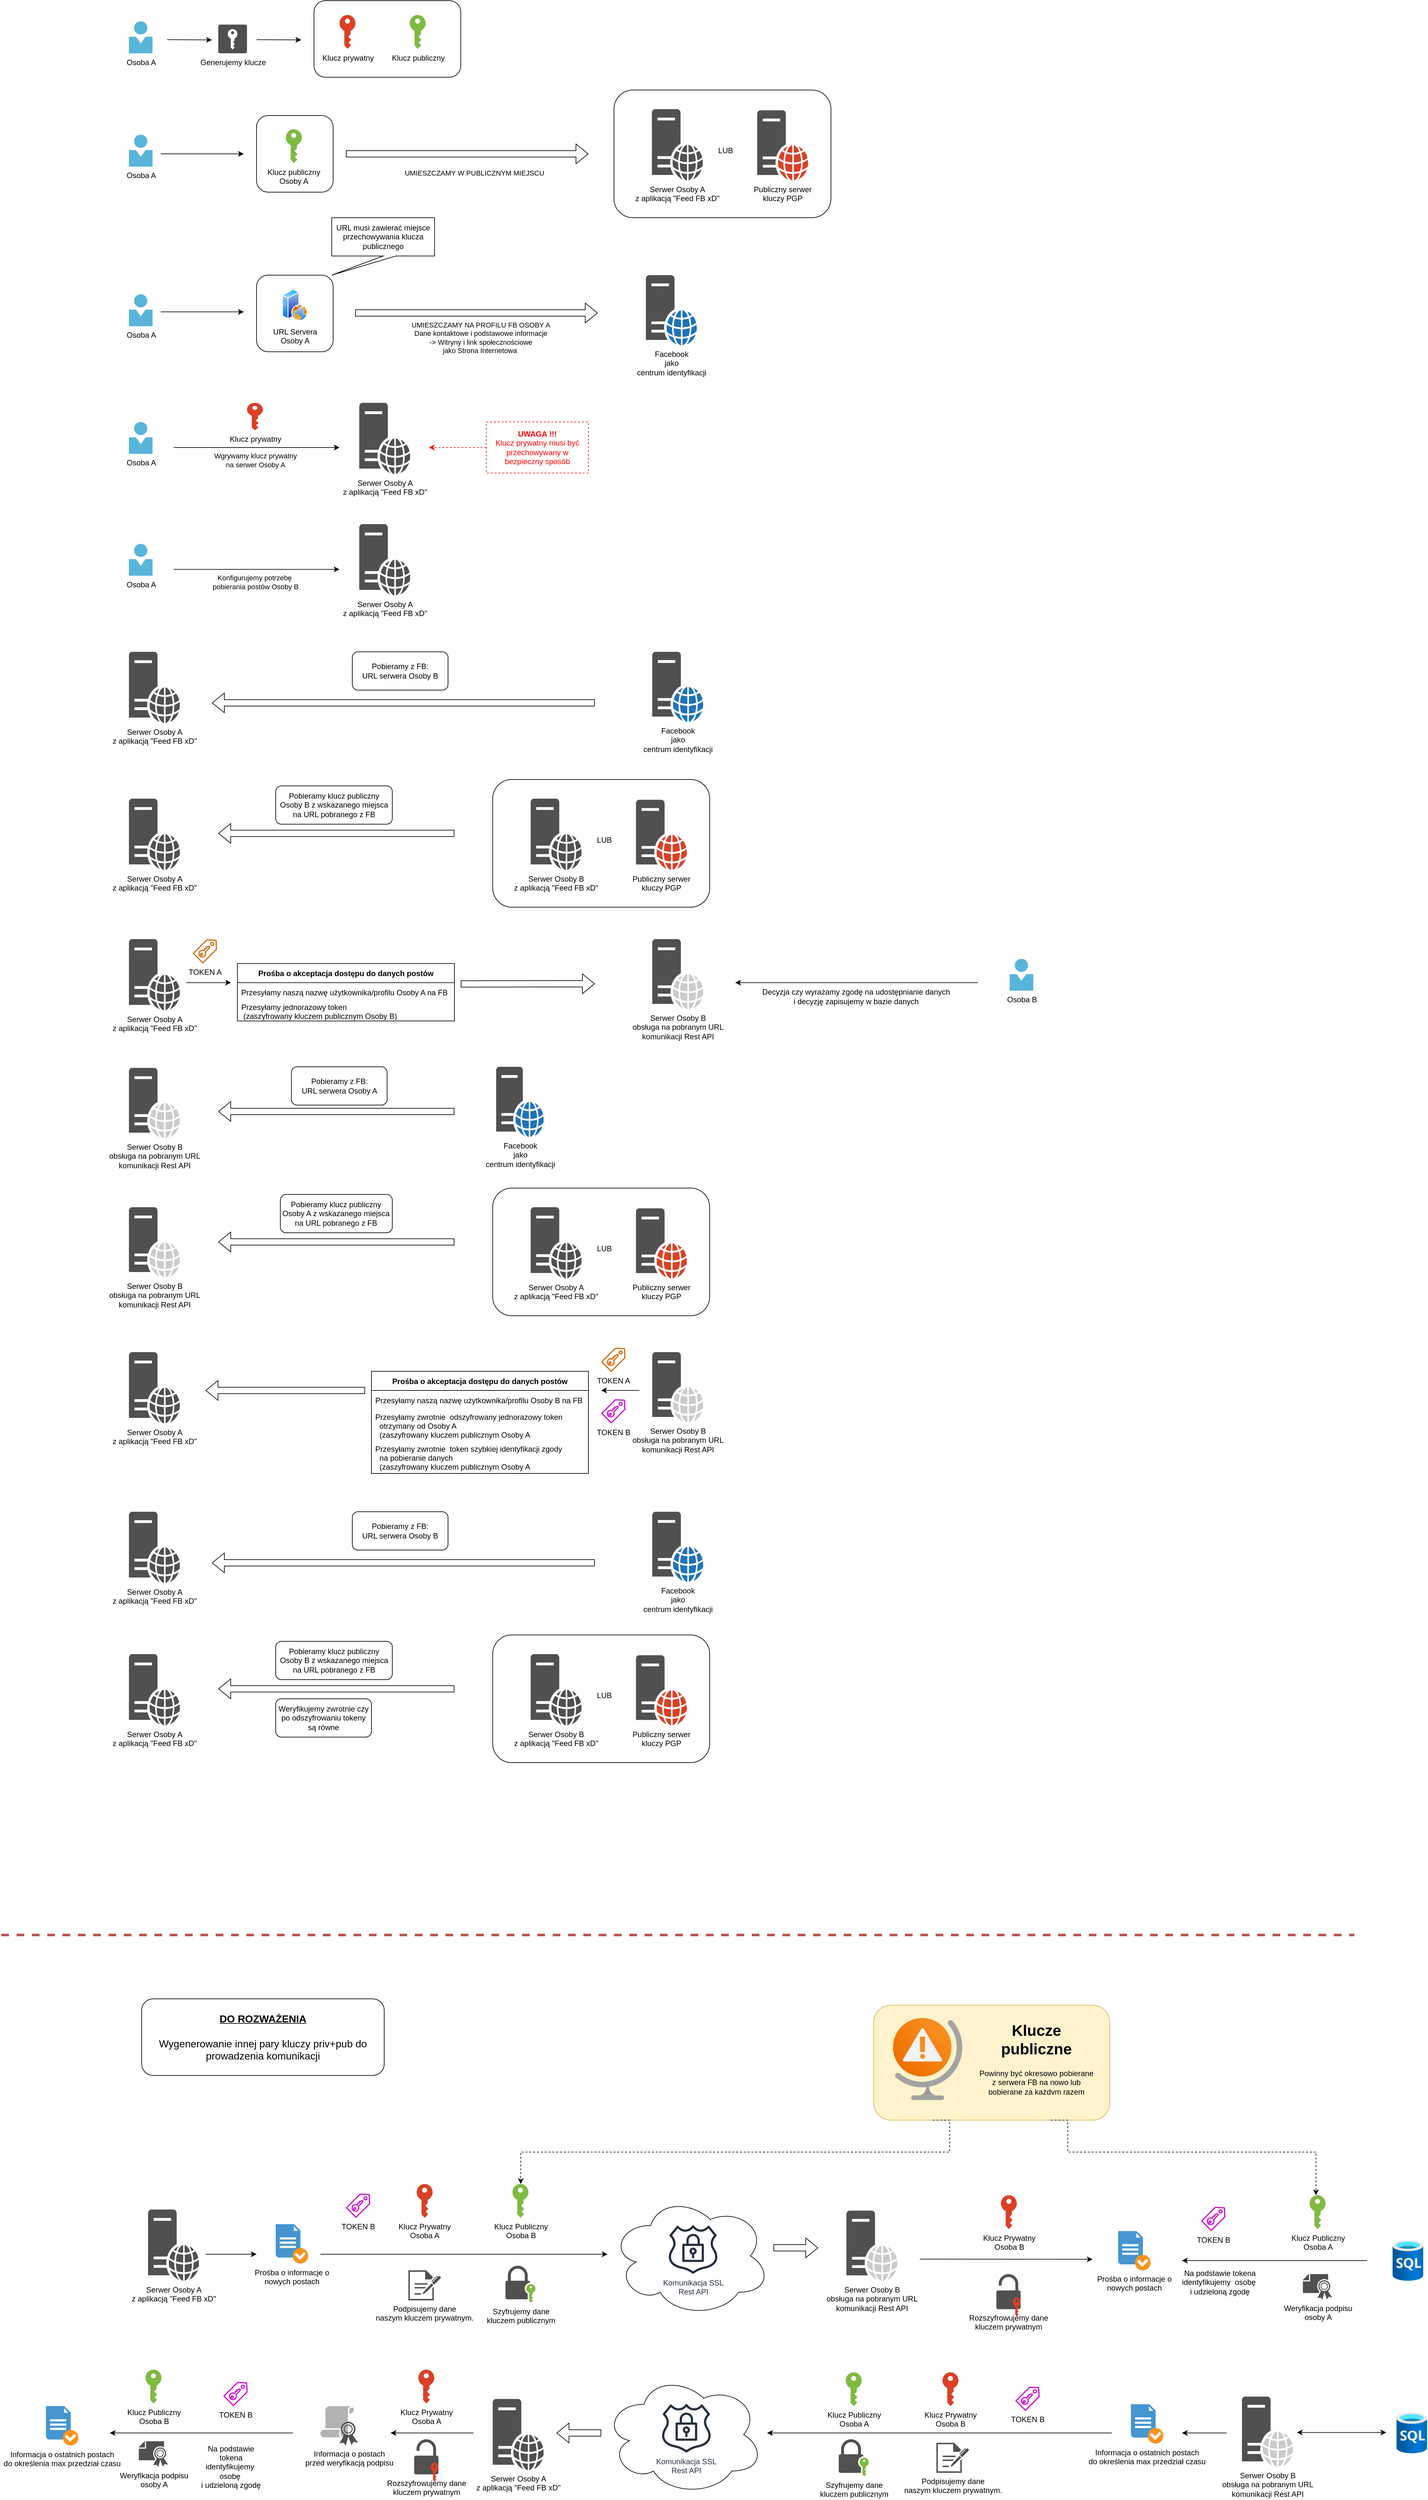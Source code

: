 <mxfile version="18.0.1" type="device" pages="2"><diagram id="f4PupN4gZohqF-N0oqea" name="Pelna_procedura"><mxGraphModel dx="10287" dy="8528" grid="1" gridSize="10" guides="1" tooltips="1" connect="1" arrows="1" fold="1" page="1" pageScale="1" pageWidth="827" pageHeight="1169" math="0" shadow="0"><root><mxCell id="0"/><mxCell id="1" parent="0"/><mxCell id="dY_87ABiJVWSjH-NJrdd-2" value="Klucz Prywatny&lt;br&gt;Osoba A" style="sketch=0;pointerEvents=1;shadow=0;dashed=0;html=1;strokeColor=none;labelPosition=center;verticalLabelPosition=bottom;verticalAlign=top;outlineConnect=0;align=center;shape=mxgraph.office.security.key_permissions;fillColor=#DA4026;" parent="1" vertex="1"><mxGeometry x="110.9" y="2110" width="25" height="53" as="geometry"/></mxCell><mxCell id="dY_87ABiJVWSjH-NJrdd-3" value="Klucz Prywatny&lt;br&gt;Osoba B" style="sketch=0;pointerEvents=1;shadow=0;dashed=0;html=1;strokeColor=none;labelPosition=center;verticalLabelPosition=bottom;verticalAlign=top;outlineConnect=0;align=center;shape=mxgraph.office.security.key_permissions;fillColor=#DA4026;" parent="1" vertex="1"><mxGeometry x="1026.3" y="2127.6" width="25" height="53" as="geometry"/></mxCell><mxCell id="dY_87ABiJVWSjH-NJrdd-6" value="Klucz Publiczny&lt;br&gt;Osoba B" style="sketch=0;pointerEvents=1;shadow=0;dashed=0;html=1;strokeColor=none;labelPosition=center;verticalLabelPosition=bottom;verticalAlign=top;outlineConnect=0;align=center;shape=mxgraph.office.security.key_permissions;fillColor=#7FBA42;" parent="1" vertex="1"><mxGeometry x="261" y="2110" width="25" height="53" as="geometry"/></mxCell><mxCell id="dY_87ABiJVWSjH-NJrdd-7" value="Klucz Publiczny&lt;br&gt;Osoba A" style="sketch=0;pointerEvents=1;shadow=0;dashed=0;html=1;strokeColor=none;labelPosition=center;verticalLabelPosition=bottom;verticalAlign=top;outlineConnect=0;align=center;shape=mxgraph.office.security.key_permissions;fillColor=#7FBA42;" parent="1" vertex="1"><mxGeometry x="1510" y="2127.6" width="25" height="53" as="geometry"/></mxCell><mxCell id="dY_87ABiJVWSjH-NJrdd-8" value="Prośba o informacje o&lt;br&gt;nowych postach" style="shadow=0;dashed=0;html=1;strokeColor=none;fillColor=#4495D1;labelPosition=center;verticalLabelPosition=bottom;verticalAlign=top;align=center;outlineConnect=0;shape=mxgraph.veeam.checked_doc;" parent="1" vertex="1"><mxGeometry x="-110" y="2173" width="50.8" height="61.6" as="geometry"/></mxCell><mxCell id="dY_87ABiJVWSjH-NJrdd-10" value="Prośba o informacje o&lt;br&gt;nowych postach" style="shadow=0;dashed=0;html=1;strokeColor=none;fillColor=#4495D1;labelPosition=center;verticalLabelPosition=bottom;verticalAlign=top;align=center;outlineConnect=0;shape=mxgraph.veeam.checked_doc;" parent="1" vertex="1"><mxGeometry x="1210" y="2183.7" width="50.8" height="61.6" as="geometry"/></mxCell><mxCell id="dY_87ABiJVWSjH-NJrdd-11" value="Podpisujemy dane&lt;br&gt;naszym kluczem prywatnym." style="sketch=0;pointerEvents=1;shadow=0;dashed=0;html=1;strokeColor=none;fillColor=#505050;labelPosition=center;verticalLabelPosition=bottom;verticalAlign=top;outlineConnect=0;align=center;shape=mxgraph.office.concepts.sign_up;" parent="1" vertex="1"><mxGeometry x="97.9" y="2245.3" width="51" height="47" as="geometry"/></mxCell><mxCell id="dY_87ABiJVWSjH-NJrdd-14" value="Szyfrujemy dane&lt;br&gt;kluczem publicznym" style="sketch=0;pointerEvents=1;shadow=0;dashed=0;html=1;strokeColor=none;fillColor=#505050;labelPosition=center;verticalLabelPosition=bottom;verticalAlign=top;outlineConnect=0;align=center;shape=mxgraph.office.security.lock_with_key_security_green;" parent="1" vertex="1"><mxGeometry x="250" y="2238" width="47" height="58" as="geometry"/></mxCell><mxCell id="dY_87ABiJVWSjH-NJrdd-27" value="Weryfikacja podpisu&lt;br&gt;osoby A" style="sketch=0;pointerEvents=1;shadow=0;dashed=0;html=1;strokeColor=none;fillColor=#505050;labelPosition=center;verticalLabelPosition=bottom;verticalAlign=top;outlineConnect=0;align=center;shape=mxgraph.office.security.certificate;" parent="1" vertex="1"><mxGeometry x="1499.48" y="2251.1" width="46.05" height="40" as="geometry"/></mxCell><mxCell id="dY_87ABiJVWSjH-NJrdd-28" value="" style="group" parent="1" vertex="1" connectable="0"><mxGeometry x="1019.2" y="2251.1" width="38" height="66.5" as="geometry"/></mxCell><mxCell id="dY_87ABiJVWSjH-NJrdd-23" value="Rozszyfrowujemy dane&lt;br&gt;kluczem prywatnym" style="sketch=0;pointerEvents=1;shadow=0;dashed=0;html=1;strokeColor=none;fillColor=#505050;labelPosition=center;verticalLabelPosition=bottom;verticalAlign=top;outlineConnect=0;align=center;shape=mxgraph.office.security.lock_unprotected;" parent="dY_87ABiJVWSjH-NJrdd-28" vertex="1"><mxGeometry width="38" height="55" as="geometry"/></mxCell><mxCell id="dY_87ABiJVWSjH-NJrdd-24" value="" style="sketch=0;pointerEvents=1;shadow=0;dashed=0;html=1;strokeColor=none;labelPosition=center;verticalLabelPosition=bottom;verticalAlign=top;outlineConnect=0;align=center;shape=mxgraph.office.security.key_permissions;fillColor=#DA4026;" parent="dY_87ABiJVWSjH-NJrdd-28" vertex="1"><mxGeometry x="25.9" y="36.5" width="12.1" height="30" as="geometry"/></mxCell><mxCell id="bxjMJU0KoQd6vJrZffy4-2" value="" style="group" parent="1" vertex="1" connectable="0"><mxGeometry x="415" y="2127.6" width="250" height="190" as="geometry"/></mxCell><mxCell id="bxjMJU0KoQd6vJrZffy4-1" value="" style="ellipse;shape=cloud;whiteSpace=wrap;html=1;" parent="bxjMJU0KoQd6vJrZffy4-2" vertex="1"><mxGeometry width="250" height="190" as="geometry"/></mxCell><mxCell id="dY_87ABiJVWSjH-NJrdd-29" value="Komunikacja SSL&lt;br&gt;Rest API" style="sketch=0;outlineConnect=0;fontColor=#232F3E;gradientColor=none;fillColor=#232F3D;strokeColor=none;dashed=0;verticalLabelPosition=bottom;verticalAlign=top;align=center;html=1;fontSize=12;fontStyle=0;aspect=fixed;pointerEvents=1;shape=mxgraph.aws4.ssl_padlock;" parent="bxjMJU0KoQd6vJrZffy4-2" vertex="1"><mxGeometry x="90" y="47" width="78" height="76" as="geometry"/></mxCell><mxCell id="bxjMJU0KoQd6vJrZffy4-52" value="" style="group" parent="1" vertex="1" connectable="0"><mxGeometry x="-340" y="-490" width="440.9" height="111.7" as="geometry"/></mxCell><mxCell id="bxjMJU0KoQd6vJrZffy4-43" value="Osoba A" style="sketch=0;aspect=fixed;html=1;points=[];align=center;image;fontSize=12;image=img/lib/mscae/Person.svg;" parent="bxjMJU0KoQd6vJrZffy4-52" vertex="1"><mxGeometry y="30.85" width="37" height="50" as="geometry"/></mxCell><mxCell id="bxjMJU0KoQd6vJrZffy4-46" value="" style="endArrow=classic;html=1;rounded=0;" parent="bxjMJU0KoQd6vJrZffy4-52" edge="1"><mxGeometry width="50" height="50" relative="1" as="geometry"><mxPoint x="70" y="70.85" as="sourcePoint"/><mxPoint x="330" y="70.85" as="targetPoint"/></mxGeometry></mxCell><mxCell id="bxjMJU0KoQd6vJrZffy4-47" value="Konfigurujemy potrzebę&amp;nbsp;&lt;br&gt;pobierania postów Osoby B" style="edgeLabel;html=1;align=center;verticalAlign=middle;resizable=0;points=[];" parent="bxjMJU0KoQd6vJrZffy4-46" vertex="1" connectable="0"><mxGeometry x="0.058" y="-2" relative="1" as="geometry"><mxPoint x="-10" y="18" as="offset"/></mxGeometry></mxCell><mxCell id="bxjMJU0KoQd6vJrZffy4-48" value="Serwer Osoby A&lt;br&gt;z aplikacją &quot;Feed FB xD&quot;" style="sketch=0;pointerEvents=1;shadow=0;dashed=0;html=1;strokeColor=none;fillColor=#505050;labelPosition=center;verticalLabelPosition=bottom;verticalAlign=top;outlineConnect=0;align=center;shape=mxgraph.office.servers.web_server;" parent="bxjMJU0KoQd6vJrZffy4-52" vertex="1"><mxGeometry x="360.9" width="80" height="111.7" as="geometry"/></mxCell><mxCell id="bxjMJU0KoQd6vJrZffy4-92" value="Serwer Osoby A&lt;br&gt;z aplikacją &quot;Feed FB xD&quot;" style="sketch=0;pointerEvents=1;shadow=0;dashed=0;html=1;strokeColor=none;fillColor=#505050;labelPosition=center;verticalLabelPosition=bottom;verticalAlign=top;outlineConnect=0;align=center;shape=mxgraph.office.servers.web_server;" parent="1" vertex="1"><mxGeometry x="-310" y="2150" width="80" height="111.7" as="geometry"/></mxCell><mxCell id="bxjMJU0KoQd6vJrZffy4-94" value="Serwer Osoby B&lt;br&gt;obsługa na pobranym URL&lt;br&gt;komunikacji Rest API" style="sketch=0;pointerEvents=1;shadow=0;dashed=0;html=1;strokeColor=none;fillColor=#505050;labelPosition=center;verticalLabelPosition=bottom;verticalAlign=top;outlineConnect=0;align=center;shape=mxgraph.office.servers.web_server_ghosted;" parent="1" vertex="1"><mxGeometry x="784.2" y="2151.7" width="80" height="110" as="geometry"/></mxCell><mxCell id="bxjMJU0KoQd6vJrZffy4-95" value="" style="endArrow=classic;html=1;rounded=0;fontSize=12;" parent="1" edge="1"><mxGeometry width="50" height="50" relative="1" as="geometry"><mxPoint x="-40" y="2220" as="sourcePoint"/><mxPoint x="410" y="2220" as="targetPoint"/></mxGeometry></mxCell><mxCell id="bxjMJU0KoQd6vJrZffy4-96" value="" style="endArrow=classic;html=1;rounded=0;fontSize=12;" parent="1" edge="1"><mxGeometry width="50" height="50" relative="1" as="geometry"><mxPoint x="899.2" y="2227.6" as="sourcePoint"/><mxPoint x="1170" y="2228" as="targetPoint"/></mxGeometry></mxCell><mxCell id="bxjMJU0KoQd6vJrZffy4-104" value="TOKEN B" style="sketch=0;outlineConnect=0;fillColor=#CC00CC;strokeColor=#660066;dashed=0;verticalLabelPosition=bottom;verticalAlign=top;align=center;html=1;fontSize=12;fontStyle=0;aspect=fixed;pointerEvents=1;shape=mxgraph.aws4.saml_token;" parent="1" vertex="1"><mxGeometry y="2125" width="38" height="38" as="geometry"/></mxCell><mxCell id="bxjMJU0KoQd6vJrZffy4-105" value="TOKEN B" style="sketch=0;outlineConnect=0;fillColor=#CC00CC;strokeColor=#660066;dashed=0;verticalLabelPosition=bottom;verticalAlign=top;align=center;html=1;fontSize=12;fontStyle=0;aspect=fixed;pointerEvents=1;shape=mxgraph.aws4.saml_token;" parent="1" vertex="1"><mxGeometry x="1340" y="2145.7" width="38" height="38" as="geometry"/></mxCell><mxCell id="bxjMJU0KoQd6vJrZffy4-106" value="" style="shape=flexArrow;endArrow=classic;html=1;rounded=0;fontSize=12;" parent="1" edge="1"><mxGeometry width="50" height="50" relative="1" as="geometry"><mxPoint x="670" y="2210" as="sourcePoint"/><mxPoint x="740" y="2210" as="targetPoint"/></mxGeometry></mxCell><mxCell id="bxjMJU0KoQd6vJrZffy4-109" value="" style="endArrow=classic;html=1;rounded=0;fontSize=12;" parent="1" edge="1"><mxGeometry width="50" height="50" relative="1" as="geometry"><mxPoint x="1600" y="2230" as="sourcePoint"/><mxPoint x="1310" y="2230" as="targetPoint"/></mxGeometry></mxCell><mxCell id="bxjMJU0KoQd6vJrZffy4-111" value="Na podstawie tokena&lt;br&gt;identyfikujemy&amp;nbsp; osobę&amp;nbsp;&lt;br&gt;i udzieloną zgodę" style="edgeLabel;html=1;align=center;verticalAlign=middle;resizable=0;points=[];fontSize=12;" parent="bxjMJU0KoQd6vJrZffy4-109" vertex="1" connectable="0"><mxGeometry x="-0.032" y="-1" relative="1" as="geometry"><mxPoint x="-91" y="35" as="offset"/></mxGeometry></mxCell><mxCell id="bxjMJU0KoQd6vJrZffy4-112" value="" style="endArrow=classic;html=1;rounded=0;fontSize=12;" parent="1" edge="1"><mxGeometry width="50" height="50" relative="1" as="geometry"><mxPoint x="-220" y="2220" as="sourcePoint"/><mxPoint x="-140" y="2220" as="targetPoint"/></mxGeometry></mxCell><mxCell id="bxjMJU0KoQd6vJrZffy4-113" value="" style="aspect=fixed;html=1;points=[];align=center;image;fontSize=12;image=img/lib/azure2/preview/Time_Series_Data_Sets.svg;strokeColor=#660066;fillColor=#CC6600;" parent="1" vertex="1"><mxGeometry x="1640" y="2197.7" width="48" height="64" as="geometry"/></mxCell><mxCell id="bxjMJU0KoQd6vJrZffy4-117" value="" style="group" parent="1" vertex="1" connectable="0"><mxGeometry x="827" y="1830" width="370" height="180" as="geometry"/></mxCell><mxCell id="bxjMJU0KoQd6vJrZffy4-114" value="" style="rounded=1;whiteSpace=wrap;html=1;fontSize=12;fillColor=#fff2cc;strokeColor=#d6b656;" parent="bxjMJU0KoQd6vJrZffy4-117" vertex="1"><mxGeometry width="370" height="180" as="geometry"/></mxCell><mxCell id="bxjMJU0KoQd6vJrZffy4-115" value="" style="aspect=fixed;html=1;points=[];align=center;image;fontSize=12;image=img/lib/azure2/general/Globe_Warning.svg;strokeColor=#660066;fillColor=#CC6600;" parent="bxjMJU0KoQd6vJrZffy4-117" vertex="1"><mxGeometry x="30" y="20" width="109" height="128.46" as="geometry"/></mxCell><mxCell id="bxjMJU0KoQd6vJrZffy4-116" value="&lt;h1&gt;Klucze publiczne&lt;/h1&gt;&lt;p style=&quot;&quot;&gt;Powinny być okresowo pobierane z serwera FB na nowo lub pobierane za każdym razem&lt;/p&gt;" style="text;html=1;strokeColor=none;fillColor=none;spacing=5;spacingTop=-20;whiteSpace=wrap;overflow=hidden;rounded=0;fontSize=12;align=center;" parent="bxjMJU0KoQd6vJrZffy4-117" vertex="1"><mxGeometry x="160" y="20" width="190" height="120" as="geometry"/></mxCell><mxCell id="bxjMJU0KoQd6vJrZffy4-118" style="edgeStyle=orthogonalEdgeStyle;rounded=0;orthogonalLoop=1;jettySize=auto;html=1;exitX=0.25;exitY=1;exitDx=0;exitDy=0;fontSize=12;dashed=1;" parent="1" source="bxjMJU0KoQd6vJrZffy4-114" target="dY_87ABiJVWSjH-NJrdd-6" edge="1"><mxGeometry relative="1" as="geometry"><Array as="points"><mxPoint x="946" y="2010"/><mxPoint x="946" y="2060"/><mxPoint x="274" y="2060"/></Array></mxGeometry></mxCell><mxCell id="bxjMJU0KoQd6vJrZffy4-119" style="edgeStyle=orthogonalEdgeStyle;rounded=0;orthogonalLoop=1;jettySize=auto;html=1;exitX=0.75;exitY=1;exitDx=0;exitDy=0;dashed=1;fontSize=12;" parent="1" source="bxjMJU0KoQd6vJrZffy4-114" target="dY_87ABiJVWSjH-NJrdd-7" edge="1"><mxGeometry relative="1" as="geometry"><mxPoint x="1520" y="1790" as="targetPoint"/><Array as="points"><mxPoint x="1131" y="2010"/><mxPoint x="1131" y="2060"/><mxPoint x="1520" y="2060"/></Array></mxGeometry></mxCell><mxCell id="bxjMJU0KoQd6vJrZffy4-120" value="Klucz Prywatny&lt;br&gt;Osoba A" style="sketch=0;pointerEvents=1;shadow=0;dashed=0;html=1;strokeColor=none;labelPosition=center;verticalLabelPosition=bottom;verticalAlign=top;outlineConnect=0;align=center;shape=mxgraph.office.security.key_permissions;fillColor=#DA4026;" parent="1" vertex="1"><mxGeometry x="113.5" y="2400.8" width="25" height="53" as="geometry"/></mxCell><mxCell id="bxjMJU0KoQd6vJrZffy4-121" value="Klucz Prywatny&lt;br&gt;Osoba B" style="sketch=0;pointerEvents=1;shadow=0;dashed=0;html=1;strokeColor=none;labelPosition=center;verticalLabelPosition=bottom;verticalAlign=top;outlineConnect=0;align=center;shape=mxgraph.office.security.key_permissions;fillColor=#DA4026;" parent="1" vertex="1"><mxGeometry x="934.77" y="2405" width="25" height="53" as="geometry"/></mxCell><mxCell id="bxjMJU0KoQd6vJrZffy4-122" value="Klucz Publiczny&lt;br&gt;Osoba B" style="sketch=0;pointerEvents=1;shadow=0;dashed=0;html=1;strokeColor=none;labelPosition=center;verticalLabelPosition=bottom;verticalAlign=top;outlineConnect=0;align=center;shape=mxgraph.office.security.key_permissions;fillColor=#7FBA42;" parent="1" vertex="1"><mxGeometry x="-314" y="2400.8" width="25" height="53" as="geometry"/></mxCell><mxCell id="bxjMJU0KoQd6vJrZffy4-123" value="Klucz Publiczny&lt;br&gt;Osoba A" style="sketch=0;pointerEvents=1;shadow=0;dashed=0;html=1;strokeColor=none;labelPosition=center;verticalLabelPosition=bottom;verticalAlign=top;outlineConnect=0;align=center;shape=mxgraph.office.security.key_permissions;fillColor=#7FBA42;" parent="1" vertex="1"><mxGeometry x="783.2" y="2405" width="25" height="53" as="geometry"/></mxCell><mxCell id="bxjMJU0KoQd6vJrZffy4-124" value="Informacja o ostatnich postach&lt;br&gt;do określenia max przedział czasu" style="shadow=0;dashed=0;html=1;strokeColor=none;fillColor=#4495D1;labelPosition=center;verticalLabelPosition=bottom;verticalAlign=top;align=center;outlineConnect=0;shape=mxgraph.veeam.checked_doc;" parent="1" vertex="1"><mxGeometry x="-470.0" y="2458" width="50.8" height="61.6" as="geometry"/></mxCell><mxCell id="bxjMJU0KoQd6vJrZffy4-126" value="Podpisujemy dane&lt;br&gt;naszym kluczem prywatnym." style="sketch=0;pointerEvents=1;shadow=0;dashed=0;html=1;strokeColor=none;fillColor=#505050;labelPosition=center;verticalLabelPosition=bottom;verticalAlign=top;outlineConnect=0;align=center;shape=mxgraph.office.concepts.sign_up;" parent="1" vertex="1"><mxGeometry x="925.2" y="2515.4" width="51" height="47" as="geometry"/></mxCell><mxCell id="bxjMJU0KoQd6vJrZffy4-127" value="Szyfrujemy dane&lt;br&gt;kluczem publicznym" style="sketch=0;pointerEvents=1;shadow=0;dashed=0;html=1;strokeColor=none;fillColor=#505050;labelPosition=center;verticalLabelPosition=bottom;verticalAlign=top;outlineConnect=0;align=center;shape=mxgraph.office.security.lock_with_key_security_green;" parent="1" vertex="1"><mxGeometry x="772.2" y="2509.9" width="47" height="58" as="geometry"/></mxCell><mxCell id="bxjMJU0KoQd6vJrZffy4-128" value="Weryfikacja podpisu&lt;br&gt;osoby A" style="sketch=0;pointerEvents=1;shadow=0;dashed=0;html=1;strokeColor=none;fillColor=#505050;labelPosition=center;verticalLabelPosition=bottom;verticalAlign=top;outlineConnect=0;align=center;shape=mxgraph.office.security.certificate;" parent="1" vertex="1"><mxGeometry x="-324.52" y="2513.0" width="46.05" height="40" as="geometry"/></mxCell><mxCell id="bxjMJU0KoQd6vJrZffy4-129" value="" style="group" parent="1" vertex="1" connectable="0"><mxGeometry x="107.0" y="2509.9" width="38" height="66.5" as="geometry"/></mxCell><mxCell id="bxjMJU0KoQd6vJrZffy4-130" value="Rozszyfrowujemy dane&lt;br&gt;kluczem prywatnym" style="sketch=0;pointerEvents=1;shadow=0;dashed=0;html=1;strokeColor=none;fillColor=#505050;labelPosition=center;verticalLabelPosition=bottom;verticalAlign=top;outlineConnect=0;align=center;shape=mxgraph.office.security.lock_unprotected;" parent="bxjMJU0KoQd6vJrZffy4-129" vertex="1"><mxGeometry width="38" height="55" as="geometry"/></mxCell><mxCell id="bxjMJU0KoQd6vJrZffy4-131" value="" style="sketch=0;pointerEvents=1;shadow=0;dashed=0;html=1;strokeColor=none;labelPosition=center;verticalLabelPosition=bottom;verticalAlign=top;outlineConnect=0;align=center;shape=mxgraph.office.security.key_permissions;fillColor=#DA4026;" parent="bxjMJU0KoQd6vJrZffy4-129" vertex="1"><mxGeometry x="25.9" y="36.5" width="12.1" height="30" as="geometry"/></mxCell><mxCell id="bxjMJU0KoQd6vJrZffy4-132" value="" style="group" parent="1" vertex="1" connectable="0"><mxGeometry x="404.47" y="2407.6" width="250" height="190" as="geometry"/></mxCell><mxCell id="bxjMJU0KoQd6vJrZffy4-133" value="" style="ellipse;shape=cloud;whiteSpace=wrap;html=1;" parent="bxjMJU0KoQd6vJrZffy4-132" vertex="1"><mxGeometry width="250" height="190" as="geometry"/></mxCell><mxCell id="bxjMJU0KoQd6vJrZffy4-134" value="Komunikacja SSL&lt;br&gt;Rest API" style="sketch=0;outlineConnect=0;fontColor=#232F3E;gradientColor=none;fillColor=#232F3D;strokeColor=none;dashed=0;verticalLabelPosition=bottom;verticalAlign=top;align=center;html=1;fontSize=12;fontStyle=0;aspect=fixed;pointerEvents=1;shape=mxgraph.aws4.ssl_padlock;" parent="bxjMJU0KoQd6vJrZffy4-132" vertex="1"><mxGeometry x="90" y="47" width="78" height="76" as="geometry"/></mxCell><mxCell id="bxjMJU0KoQd6vJrZffy4-136" value="Serwer Osoby B&lt;br&gt;obsługa na pobranym URL&lt;br&gt;komunikacji Rest API" style="sketch=0;pointerEvents=1;shadow=0;dashed=0;html=1;strokeColor=none;fillColor=#505050;labelPosition=center;verticalLabelPosition=bottom;verticalAlign=top;outlineConnect=0;align=center;shape=mxgraph.office.servers.web_server_ghosted;" parent="1" vertex="1"><mxGeometry x="1404" y="2443" width="80" height="110" as="geometry"/></mxCell><mxCell id="bxjMJU0KoQd6vJrZffy4-138" value="" style="endArrow=classic;html=1;rounded=0;fontSize=12;" parent="1" edge="1"><mxGeometry width="50" height="50" relative="1" as="geometry"><mxPoint x="1200" y="2500" as="sourcePoint"/><mxPoint x="660" y="2500" as="targetPoint"/></mxGeometry></mxCell><mxCell id="bxjMJU0KoQd6vJrZffy4-139" value="TOKEN B" style="sketch=0;outlineConnect=0;fillColor=#CC00CC;strokeColor=#660066;dashed=0;verticalLabelPosition=bottom;verticalAlign=top;align=center;html=1;fontSize=12;fontStyle=0;aspect=fixed;pointerEvents=1;shape=mxgraph.aws4.saml_token;" parent="1" vertex="1"><mxGeometry x="-192" y="2420" width="38" height="38" as="geometry"/></mxCell><mxCell id="bxjMJU0KoQd6vJrZffy4-140" value="TOKEN B" style="sketch=0;outlineConnect=0;fillColor=#CC00CC;strokeColor=#660066;dashed=0;verticalLabelPosition=bottom;verticalAlign=top;align=center;html=1;fontSize=12;fontStyle=0;aspect=fixed;pointerEvents=1;shape=mxgraph.aws4.saml_token;" parent="1" vertex="1"><mxGeometry x="1049" y="2427.4" width="38" height="38" as="geometry"/></mxCell><mxCell id="bxjMJU0KoQd6vJrZffy4-141" value="" style="shape=flexArrow;endArrow=classic;html=1;rounded=0;fontSize=12;" parent="1" edge="1"><mxGeometry width="50" height="50" relative="1" as="geometry"><mxPoint x="400" y="2500" as="sourcePoint"/><mxPoint x="330" y="2500" as="targetPoint"/></mxGeometry></mxCell><mxCell id="bxjMJU0KoQd6vJrZffy4-143" value="" style="endArrow=classic;html=1;rounded=0;fontSize=12;" parent="1" edge="1"><mxGeometry width="50" height="50" relative="1" as="geometry"><mxPoint x="-83" y="2500" as="sourcePoint"/><mxPoint x="-370" y="2500" as="targetPoint"/></mxGeometry></mxCell><mxCell id="bxjMJU0KoQd6vJrZffy4-144" value="" style="aspect=fixed;html=1;points=[];align=center;image;fontSize=12;image=img/lib/azure2/preview/Time_Series_Data_Sets.svg;strokeColor=#660066;fillColor=#CC6600;" parent="1" vertex="1"><mxGeometry x="1646.1" y="2468" width="48" height="64" as="geometry"/></mxCell><mxCell id="bxjMJU0KoQd6vJrZffy4-145" value="Informacja o ostatnich postach&lt;br&gt;do określenia max przedział czasu" style="shadow=0;dashed=0;html=1;strokeColor=none;fillColor=#4495D1;labelPosition=center;verticalLabelPosition=bottom;verticalAlign=top;align=center;outlineConnect=0;shape=mxgraph.veeam.checked_doc;" parent="1" vertex="1"><mxGeometry x="1230" y="2455.05" width="50.8" height="61.6" as="geometry"/></mxCell><mxCell id="bxjMJU0KoQd6vJrZffy4-146" value="" style="endArrow=classic;startArrow=classic;html=1;rounded=0;fontSize=12;" parent="1" edge="1"><mxGeometry width="50" height="50" relative="1" as="geometry"><mxPoint x="1490" y="2499.29" as="sourcePoint"/><mxPoint x="1630" y="2499.29" as="targetPoint"/></mxGeometry></mxCell><mxCell id="bxjMJU0KoQd6vJrZffy4-147" value="" style="endArrow=classic;html=1;rounded=0;fontSize=12;" parent="1" edge="1"><mxGeometry width="50" height="50" relative="1" as="geometry"><mxPoint x="1380" y="2500" as="sourcePoint"/><mxPoint x="1310" y="2500" as="targetPoint"/></mxGeometry></mxCell><mxCell id="bxjMJU0KoQd6vJrZffy4-135" value="Serwer Osoby A&lt;br&gt;z aplikacją &quot;Feed FB xD&quot;" style="sketch=0;pointerEvents=1;shadow=0;dashed=0;html=1;strokeColor=none;fillColor=#505050;labelPosition=center;verticalLabelPosition=bottom;verticalAlign=top;outlineConnect=0;align=center;shape=mxgraph.office.servers.web_server;" parent="1" vertex="1"><mxGeometry x="230" y="2446.75" width="80" height="111.7" as="geometry"/></mxCell><mxCell id="bxjMJU0KoQd6vJrZffy4-149" value="" style="endArrow=classic;html=1;rounded=0;fontSize=12;" parent="1" edge="1"><mxGeometry width="50" height="50" relative="1" as="geometry"><mxPoint x="200" y="2500" as="sourcePoint"/><mxPoint x="70" y="2500" as="targetPoint"/></mxGeometry></mxCell><mxCell id="bxjMJU0KoQd6vJrZffy4-152" value="&lt;span style=&quot;background-color: rgb(255, 255, 255);&quot;&gt;Na podstawie tokena&lt;/span&gt;&lt;br style=&quot;&quot;&gt;&lt;span style=&quot;background-color: rgb(255, 255, 255);&quot;&gt;identyfikujemy&amp;nbsp; osobę&amp;nbsp;&lt;/span&gt;&lt;br style=&quot;&quot;&gt;&lt;span style=&quot;background-color: rgb(255, 255, 255);&quot;&gt;i udzieloną zgodę&lt;/span&gt;" style="text;html=1;strokeColor=none;fillColor=none;align=center;verticalAlign=middle;whiteSpace=wrap;rounded=0;fontSize=12;" parent="1" vertex="1"><mxGeometry x="-230" y="2537.9" width="100" height="30" as="geometry"/></mxCell><mxCell id="bxjMJU0KoQd6vJrZffy4-156" value="" style="group" parent="1" vertex="1" connectable="0"><mxGeometry x="-40" y="2458" width="59" height="61.35" as="geometry"/></mxCell><mxCell id="bxjMJU0KoQd6vJrZffy4-154" value="" style="sketch=0;pointerEvents=1;shadow=0;dashed=0;html=1;strokeColor=none;fillColor=#B3B3B3;labelPosition=center;verticalLabelPosition=bottom;verticalAlign=top;outlineConnect=0;align=center;shape=mxgraph.office.security.policy;fontSize=12;" parent="bxjMJU0KoQd6vJrZffy4-156" vertex="1"><mxGeometry width="53" height="49" as="geometry"/></mxCell><mxCell id="bxjMJU0KoQd6vJrZffy4-155" value="Informacja o postach&lt;br&gt;przed weryfikacją podpisu" style="sketch=0;pointerEvents=1;shadow=0;dashed=0;html=1;strokeColor=none;fillColor=#505050;labelPosition=center;verticalLabelPosition=bottom;verticalAlign=top;outlineConnect=0;align=center;shape=mxgraph.office.security.token;fontSize=12;" parent="bxjMJU0KoQd6vJrZffy4-156" vertex="1"><mxGeometry x="30" y="24.35" width="29" height="37" as="geometry"/></mxCell><mxCell id="VRP_2uKoKu7yTm3i6j0V-1" value="" style="endArrow=none;dashed=1;html=1;rounded=0;strokeWidth=4;fillColor=#f8cecc;strokeColor=#b85450;" parent="1" edge="1"><mxGeometry width="50" height="50" relative="1" as="geometry"><mxPoint x="-540" y="1720" as="sourcePoint"/><mxPoint x="1580" y="1720" as="targetPoint"/></mxGeometry></mxCell><mxCell id="VRP_2uKoKu7yTm3i6j0V-2" value="&lt;font style=&quot;font-size: 16px&quot;&gt;&lt;b&gt;&lt;u&gt;DO ROZWAŻENIA&lt;/u&gt;&lt;/b&gt;&lt;br&gt;&lt;br&gt;Wygenerowanie innej pary kluczy priv+pub do prowadzenia komunikacji&lt;/font&gt;" style="rounded=1;whiteSpace=wrap;html=1;" parent="1" vertex="1"><mxGeometry x="-320" y="1820" width="380" height="120" as="geometry"/></mxCell><mxCell id="wibgS-N8FWm8DaCBQNx_-1" value="" style="group" vertex="1" connectable="0" parent="1"><mxGeometry x="-340" y="-1310" width="520" height="120" as="geometry"/></mxCell><mxCell id="dY_87ABiJVWSjH-NJrdd-45" value="Generujemy klucze" style="sketch=0;pointerEvents=1;shadow=0;dashed=0;html=1;strokeColor=none;fillColor=#505050;labelPosition=center;verticalLabelPosition=bottom;verticalAlign=top;outlineConnect=0;align=center;shape=mxgraph.office.security.management_role;" parent="wibgS-N8FWm8DaCBQNx_-1" vertex="1"><mxGeometry x="140" y="37.5" width="45" height="45" as="geometry"/></mxCell><mxCell id="bxjMJU0KoQd6vJrZffy4-12" value="Osoba A" style="sketch=0;aspect=fixed;html=1;points=[];align=center;image;fontSize=12;image=img/lib/mscae/Person.svg;" parent="wibgS-N8FWm8DaCBQNx_-1" vertex="1"><mxGeometry y="32.5" width="37" height="50" as="geometry"/></mxCell><mxCell id="bxjMJU0KoQd6vJrZffy4-14" value="" style="endArrow=classic;html=1;rounded=0;" parent="wibgS-N8FWm8DaCBQNx_-1" edge="1"><mxGeometry width="50" height="50" relative="1" as="geometry"><mxPoint x="60" y="61.07" as="sourcePoint"/><mxPoint x="130" y="61.5" as="targetPoint"/></mxGeometry></mxCell><mxCell id="bxjMJU0KoQd6vJrZffy4-15" value="" style="endArrow=classic;html=1;rounded=0;" parent="wibgS-N8FWm8DaCBQNx_-1" edge="1"><mxGeometry width="50" height="50" relative="1" as="geometry"><mxPoint x="200" y="61.07" as="sourcePoint"/><mxPoint x="270" y="61.5" as="targetPoint"/></mxGeometry></mxCell><mxCell id="bxjMJU0KoQd6vJrZffy4-36" value="" style="group" parent="wibgS-N8FWm8DaCBQNx_-1" vertex="1" connectable="0"><mxGeometry x="290" width="230" height="120" as="geometry"/></mxCell><mxCell id="bxjMJU0KoQd6vJrZffy4-13" value="" style="rounded=1;whiteSpace=wrap;html=1;" parent="bxjMJU0KoQd6vJrZffy4-36" vertex="1"><mxGeometry width="230" height="120" as="geometry"/></mxCell><mxCell id="dY_87ABiJVWSjH-NJrdd-47" value="Klucz prywatny" style="sketch=0;pointerEvents=1;shadow=0;dashed=0;html=1;strokeColor=none;labelPosition=center;verticalLabelPosition=bottom;verticalAlign=top;outlineConnect=0;align=center;shape=mxgraph.office.security.key_permissions;fillColor=#DA4026;" parent="bxjMJU0KoQd6vJrZffy4-36" vertex="1"><mxGeometry x="40" y="22.5" width="25" height="53" as="geometry"/></mxCell><mxCell id="dY_87ABiJVWSjH-NJrdd-48" value="Klucz publiczny" style="sketch=0;pointerEvents=1;shadow=0;dashed=0;html=1;strokeColor=none;labelPosition=center;verticalLabelPosition=bottom;verticalAlign=top;outlineConnect=0;align=center;shape=mxgraph.office.security.key_permissions;fillColor=#7FBA42;" parent="bxjMJU0KoQd6vJrZffy4-36" vertex="1"><mxGeometry x="150" y="22.5" width="25" height="53" as="geometry"/></mxCell><mxCell id="wibgS-N8FWm8DaCBQNx_-22" value="" style="group" vertex="1" connectable="0" parent="1"><mxGeometry x="-340" y="-1170" width="1100" height="200" as="geometry"/></mxCell><mxCell id="wibgS-N8FWm8DaCBQNx_-3" value="Osoba A" style="sketch=0;aspect=fixed;html=1;points=[];align=center;image;fontSize=12;image=img/lib/mscae/Person.svg;" vertex="1" parent="wibgS-N8FWm8DaCBQNx_-22"><mxGeometry y="70" width="37" height="50" as="geometry"/></mxCell><mxCell id="wibgS-N8FWm8DaCBQNx_-11" value="" style="shape=flexArrow;endArrow=classic;html=1;rounded=0;" edge="1" parent="wibgS-N8FWm8DaCBQNx_-22"><mxGeometry width="50" height="50" relative="1" as="geometry"><mxPoint x="340" y="100" as="sourcePoint"/><mxPoint x="720" y="100" as="targetPoint"/></mxGeometry></mxCell><mxCell id="wibgS-N8FWm8DaCBQNx_-12" value="UMIESZCZAMY W PUBLICZNYM MIEJSCU" style="edgeLabel;html=1;align=center;verticalAlign=middle;resizable=0;points=[];" vertex="1" connectable="0" parent="wibgS-N8FWm8DaCBQNx_-11"><mxGeometry x="0.115" relative="1" as="geometry"><mxPoint x="-11" y="30" as="offset"/></mxGeometry></mxCell><mxCell id="wibgS-N8FWm8DaCBQNx_-13" value="" style="endArrow=classic;html=1;rounded=0;" edge="1" parent="wibgS-N8FWm8DaCBQNx_-22"><mxGeometry width="50" height="50" relative="1" as="geometry"><mxPoint x="50" y="100" as="sourcePoint"/><mxPoint x="180" y="100" as="targetPoint"/></mxGeometry></mxCell><mxCell id="wibgS-N8FWm8DaCBQNx_-14" value="" style="group" vertex="1" connectable="0" parent="wibgS-N8FWm8DaCBQNx_-22"><mxGeometry x="200" y="40" width="120" height="120" as="geometry"/></mxCell><mxCell id="wibgS-N8FWm8DaCBQNx_-8" value="" style="rounded=1;whiteSpace=wrap;html=1;" vertex="1" parent="wibgS-N8FWm8DaCBQNx_-14"><mxGeometry width="120" height="120" as="geometry"/></mxCell><mxCell id="wibgS-N8FWm8DaCBQNx_-9" value="Klucz publiczny&lt;br&gt;Osoby A" style="sketch=0;pointerEvents=1;shadow=0;dashed=0;html=1;strokeColor=none;labelPosition=center;verticalLabelPosition=bottom;verticalAlign=top;outlineConnect=0;align=center;shape=mxgraph.office.security.key_permissions;fillColor=#7FBA42;" vertex="1" parent="wibgS-N8FWm8DaCBQNx_-14"><mxGeometry x="45.9" y="21.5" width="25" height="53" as="geometry"/></mxCell><mxCell id="wibgS-N8FWm8DaCBQNx_-21" value="" style="group" vertex="1" connectable="0" parent="wibgS-N8FWm8DaCBQNx_-22"><mxGeometry x="760" width="340" height="200" as="geometry"/></mxCell><mxCell id="wibgS-N8FWm8DaCBQNx_-20" value="" style="rounded=1;whiteSpace=wrap;html=1;" vertex="1" parent="wibgS-N8FWm8DaCBQNx_-21"><mxGeometry width="340" height="200" as="geometry"/></mxCell><mxCell id="wibgS-N8FWm8DaCBQNx_-17" value="Serwer Osoby A&lt;br&gt;z aplikacją &quot;Feed FB xD&quot;" style="sketch=0;pointerEvents=1;shadow=0;dashed=0;html=1;strokeColor=none;fillColor=#505050;labelPosition=center;verticalLabelPosition=bottom;verticalAlign=top;outlineConnect=0;align=center;shape=mxgraph.office.servers.web_server;" vertex="1" parent="wibgS-N8FWm8DaCBQNx_-21"><mxGeometry x="59.47" y="30" width="80" height="111.7" as="geometry"/></mxCell><mxCell id="wibgS-N8FWm8DaCBQNx_-18" value="Publiczny serwer&lt;br&gt;kluczy PGP" style="sketch=0;pointerEvents=1;shadow=0;dashed=0;html=1;strokeColor=none;fillColor=#505050;labelPosition=center;verticalLabelPosition=bottom;verticalAlign=top;outlineConnect=0;align=center;shape=mxgraph.office.servers.web_server_orange;" vertex="1" parent="wibgS-N8FWm8DaCBQNx_-21"><mxGeometry x="224.47" y="31.7" width="80" height="110" as="geometry"/></mxCell><mxCell id="wibgS-N8FWm8DaCBQNx_-19" value="LUB" style="text;html=1;strokeColor=none;fillColor=none;align=center;verticalAlign=middle;whiteSpace=wrap;rounded=0;" vertex="1" parent="wibgS-N8FWm8DaCBQNx_-21"><mxGeometry x="144.6" y="80" width="60" height="30" as="geometry"/></mxCell><mxCell id="wibgS-N8FWm8DaCBQNx_-26" value="" style="group" vertex="1" connectable="0" parent="1"><mxGeometry x="-340" y="-970" width="890.0" height="210" as="geometry"/></mxCell><mxCell id="wibgS-N8FWm8DaCBQNx_-24" value="URL musi zawierać miejsce przechowywania klucza publicznego" style="shape=callout;whiteSpace=wrap;html=1;perimeter=calloutPerimeter;position2=0;" vertex="1" parent="wibgS-N8FWm8DaCBQNx_-26"><mxGeometry x="317.8" width="161.1" height="90" as="geometry"/></mxCell><mxCell id="bxjMJU0KoQd6vJrZffy4-19" value="Facebook&lt;br&gt;jako&lt;br&gt;centrum identyfikacji" style="sketch=0;pointerEvents=1;shadow=0;dashed=0;html=1;strokeColor=none;fillColor=#505050;labelPosition=center;verticalLabelPosition=bottom;verticalAlign=top;outlineConnect=0;align=center;shape=mxgraph.office.servers.web_server_blue;" parent="wibgS-N8FWm8DaCBQNx_-26" vertex="1"><mxGeometry x="810.0" y="90" width="80" height="110" as="geometry"/></mxCell><mxCell id="bxjMJU0KoQd6vJrZffy4-16" value="Osoba A" style="sketch=0;aspect=fixed;html=1;points=[];align=center;image;fontSize=12;image=img/lib/mscae/Person.svg;" parent="wibgS-N8FWm8DaCBQNx_-26" vertex="1"><mxGeometry y="120" width="37" height="50" as="geometry"/></mxCell><mxCell id="bxjMJU0KoQd6vJrZffy4-24" value="" style="shape=flexArrow;endArrow=classic;html=1;rounded=0;" parent="wibgS-N8FWm8DaCBQNx_-26" edge="1"><mxGeometry width="50" height="50" relative="1" as="geometry"><mxPoint x="354.47" y="149.29" as="sourcePoint"/><mxPoint x="734.47" y="149.29" as="targetPoint"/></mxGeometry></mxCell><mxCell id="bxjMJU0KoQd6vJrZffy4-25" value="UMIESZCZAMY NA PROFILU FB OSOBY A&lt;br&gt;Dane kontaktowe i podstawowe informacje&lt;br&gt;-&amp;gt; Witryny i link społecznościowe&lt;br&gt;jako Strona Internetowa&amp;nbsp;" style="edgeLabel;html=1;align=center;verticalAlign=middle;resizable=0;points=[];" parent="bxjMJU0KoQd6vJrZffy4-24" vertex="1" connectable="0"><mxGeometry x="0.115" relative="1" as="geometry"><mxPoint x="-16" y="38" as="offset"/></mxGeometry></mxCell><mxCell id="bxjMJU0KoQd6vJrZffy4-26" value="" style="endArrow=classic;html=1;rounded=0;" parent="wibgS-N8FWm8DaCBQNx_-26" edge="1"><mxGeometry width="50" height="50" relative="1" as="geometry"><mxPoint x="50" y="147.5" as="sourcePoint"/><mxPoint x="180" y="147.5" as="targetPoint"/></mxGeometry></mxCell><mxCell id="wibgS-N8FWm8DaCBQNx_-16" value="" style="group" vertex="1" connectable="0" parent="wibgS-N8FWm8DaCBQNx_-26"><mxGeometry x="200" y="90" width="120" height="120" as="geometry"/></mxCell><mxCell id="bxjMJU0KoQd6vJrZffy4-22" value="" style="rounded=1;whiteSpace=wrap;html=1;" parent="wibgS-N8FWm8DaCBQNx_-16" vertex="1"><mxGeometry width="120" height="120" as="geometry"/></mxCell><mxCell id="bxjMJU0KoQd6vJrZffy4-21" value="URL Servera&lt;br&gt;Osoby A" style="aspect=fixed;perimeter=ellipsePerimeter;html=1;align=center;shadow=0;dashed=0;spacingTop=3;image;image=img/lib/active_directory/web_server.svg;" parent="wibgS-N8FWm8DaCBQNx_-16" vertex="1"><mxGeometry x="40" y="21.5" width="40" height="50" as="geometry"/></mxCell><mxCell id="wibgS-N8FWm8DaCBQNx_-30" value="" style="group" vertex="1" connectable="0" parent="1"><mxGeometry x="-340" y="-680" width="720" height="111.7" as="geometry"/></mxCell><mxCell id="wibgS-N8FWm8DaCBQNx_-27" value="" style="group" vertex="1" connectable="0" parent="wibgS-N8FWm8DaCBQNx_-30"><mxGeometry width="440.9" height="111.7" as="geometry"/></mxCell><mxCell id="bxjMJU0KoQd6vJrZffy4-49" value="Serwer Osoby A&lt;br&gt;z aplikacją &quot;Feed FB xD&quot;" style="sketch=0;pointerEvents=1;shadow=0;dashed=0;html=1;strokeColor=none;fillColor=#505050;labelPosition=center;verticalLabelPosition=bottom;verticalAlign=top;outlineConnect=0;align=center;shape=mxgraph.office.servers.web_server;" parent="wibgS-N8FWm8DaCBQNx_-27" vertex="1"><mxGeometry x="360.9" width="80" height="111.7" as="geometry"/></mxCell><mxCell id="bxjMJU0KoQd6vJrZffy4-11" value="Osoba A" style="sketch=0;aspect=fixed;html=1;points=[];align=center;image;fontSize=12;image=img/lib/mscae/Person.svg;" parent="wibgS-N8FWm8DaCBQNx_-27" vertex="1"><mxGeometry y="30" width="37" height="50" as="geometry"/></mxCell><mxCell id="bxjMJU0KoQd6vJrZffy4-38" value="Klucz prywatny" style="sketch=0;pointerEvents=1;shadow=0;dashed=0;html=1;strokeColor=none;labelPosition=center;verticalLabelPosition=bottom;verticalAlign=top;outlineConnect=0;align=center;shape=mxgraph.office.security.key_permissions;fillColor=#DA4026;" parent="wibgS-N8FWm8DaCBQNx_-27" vertex="1"><mxGeometry x="185" width="25" height="43" as="geometry"/></mxCell><mxCell id="bxjMJU0KoQd6vJrZffy4-39" value="" style="endArrow=classic;html=1;rounded=0;" parent="wibgS-N8FWm8DaCBQNx_-27" edge="1"><mxGeometry width="50" height="50" relative="1" as="geometry"><mxPoint x="70" y="70" as="sourcePoint"/><mxPoint x="330" y="70" as="targetPoint"/></mxGeometry></mxCell><mxCell id="bxjMJU0KoQd6vJrZffy4-40" value="Wgrywamy klucz prywatny&lt;br&gt;na serwer Osoby A" style="edgeLabel;html=1;align=center;verticalAlign=middle;resizable=0;points=[];" parent="bxjMJU0KoQd6vJrZffy4-39" vertex="1" connectable="0"><mxGeometry x="0.058" y="-2" relative="1" as="geometry"><mxPoint x="-10" y="18" as="offset"/></mxGeometry></mxCell><mxCell id="wibgS-N8FWm8DaCBQNx_-28" value="" style="endArrow=classic;html=1;rounded=0;dashed=1;fontColor=#FF0000;strokeColor=#FF0000;" edge="1" parent="wibgS-N8FWm8DaCBQNx_-30"><mxGeometry width="50" height="50" relative="1" as="geometry"><mxPoint x="560" y="70" as="sourcePoint"/><mxPoint x="470" y="70" as="targetPoint"/></mxGeometry></mxCell><mxCell id="wibgS-N8FWm8DaCBQNx_-29" value="&lt;b&gt;UWAGA !!!&lt;/b&gt;&lt;br&gt;Klucz prywatny musi być przechowywany w bezpieczny sposób" style="rounded=0;whiteSpace=wrap;html=1;dashed=1;strokeColor=#FF0000;fontColor=#FF0000;" vertex="1" parent="wibgS-N8FWm8DaCBQNx_-30"><mxGeometry x="560" y="30" width="160" height="80" as="geometry"/></mxCell><mxCell id="wibgS-N8FWm8DaCBQNx_-32" value="" style="group" vertex="1" connectable="0" parent="1"><mxGeometry x="-340" y="160" width="1417" height="128.2" as="geometry"/></mxCell><mxCell id="dY_87ABiJVWSjH-NJrdd-44" value="Osoba B" style="sketch=0;aspect=fixed;html=1;points=[];align=center;image;fontSize=12;image=img/lib/mscae/Person.svg;" parent="wibgS-N8FWm8DaCBQNx_-32" vertex="1"><mxGeometry x="1380" y="30.85" width="37" height="50" as="geometry"/></mxCell><mxCell id="bxjMJU0KoQd6vJrZffy4-10" value="Serwer Osoby B&lt;br&gt;obsługa na pobranym URL&lt;br&gt;komunikacji Rest API" style="sketch=0;pointerEvents=1;shadow=0;dashed=0;html=1;strokeColor=none;fillColor=#505050;labelPosition=center;verticalLabelPosition=bottom;verticalAlign=top;outlineConnect=0;align=center;shape=mxgraph.office.servers.web_server_ghosted;" parent="wibgS-N8FWm8DaCBQNx_-32" vertex="1"><mxGeometry x="820" width="80" height="110" as="geometry"/></mxCell><mxCell id="bxjMJU0KoQd6vJrZffy4-31" value="Prośba o akceptacja dostępu do danych postów" style="swimlane;fontStyle=1;childLayout=stackLayout;horizontal=1;startSize=30;horizontalStack=0;resizeParent=1;resizeParentMax=0;resizeLast=0;collapsible=1;marginBottom=0;" parent="wibgS-N8FWm8DaCBQNx_-32" vertex="1"><mxGeometry x="170" y="38.2" width="340" height="90" as="geometry"/></mxCell><mxCell id="bxjMJU0KoQd6vJrZffy4-32" value="Przesyłamy naszą nazwę użytkownika/profilu Osoby A na FB" style="text;strokeColor=none;fillColor=none;align=left;verticalAlign=middle;spacingLeft=4;spacingRight=4;overflow=hidden;points=[[0,0.5],[1,0.5]];portConstraint=eastwest;rotatable=0;" parent="bxjMJU0KoQd6vJrZffy4-31" vertex="1"><mxGeometry y="30" width="340" height="30" as="geometry"/></mxCell><mxCell id="bxjMJU0KoQd6vJrZffy4-80" value="Przesyłamy jednorazowy token&#10; (zaszyfrowany kluczem publicznym Osoby B) " style="text;strokeColor=none;fillColor=none;align=left;verticalAlign=middle;spacingLeft=4;spacingRight=4;overflow=hidden;points=[[0,0.5],[1,0.5]];portConstraint=eastwest;rotatable=0;" parent="bxjMJU0KoQd6vJrZffy4-31" vertex="1"><mxGeometry y="60" width="340" height="30" as="geometry"/></mxCell><mxCell id="bxjMJU0KoQd6vJrZffy4-35" value="" style="shape=flexArrow;endArrow=classic;html=1;rounded=0;" parent="wibgS-N8FWm8DaCBQNx_-32" edge="1"><mxGeometry width="50" height="50" relative="1" as="geometry"><mxPoint x="520" y="70.2" as="sourcePoint"/><mxPoint x="730" y="70" as="targetPoint"/></mxGeometry></mxCell><mxCell id="bxjMJU0KoQd6vJrZffy4-53" value="Serwer Osoby A&lt;br&gt;z aplikacją &quot;Feed FB xD&quot;" style="sketch=0;pointerEvents=1;shadow=0;dashed=0;html=1;strokeColor=none;fillColor=#505050;labelPosition=center;verticalLabelPosition=bottom;verticalAlign=top;outlineConnect=0;align=center;shape=mxgraph.office.servers.web_server;" parent="wibgS-N8FWm8DaCBQNx_-32" vertex="1"><mxGeometry width="80" height="111.7" as="geometry"/></mxCell><mxCell id="bxjMJU0KoQd6vJrZffy4-54" value="" style="endArrow=classic;html=1;rounded=0;" parent="wibgS-N8FWm8DaCBQNx_-32" edge="1"><mxGeometry width="50" height="50" relative="1" as="geometry"><mxPoint x="90" y="68.2" as="sourcePoint"/><mxPoint x="160" y="68.2" as="targetPoint"/></mxGeometry></mxCell><mxCell id="bxjMJU0KoQd6vJrZffy4-66" value="" style="endArrow=classic;html=1;rounded=0;" parent="wibgS-N8FWm8DaCBQNx_-32" edge="1"><mxGeometry width="50" height="50" relative="1" as="geometry"><mxPoint x="1330" y="68.2" as="sourcePoint"/><mxPoint x="950" y="68.2" as="targetPoint"/></mxGeometry></mxCell><mxCell id="bxjMJU0KoQd6vJrZffy4-67" value="&lt;font style=&quot;font-size: 12px;&quot;&gt;Decyzja czy wyrażamy zgodę na udostępnianie danych&lt;br&gt;i decyzję zapisujemy w bazie danych&lt;br&gt;&lt;/font&gt;" style="edgeLabel;html=1;align=center;verticalAlign=middle;resizable=0;points=[];" parent="bxjMJU0KoQd6vJrZffy4-66" vertex="1" connectable="0"><mxGeometry x="0.032" y="-1" relative="1" as="geometry"><mxPoint x="5" y="23" as="offset"/></mxGeometry></mxCell><mxCell id="bxjMJU0KoQd6vJrZffy4-103" value="TOKEN A" style="sketch=0;outlineConnect=0;fillColor=#CC6600;strokeColor=#660066;dashed=0;verticalLabelPosition=bottom;verticalAlign=top;align=center;html=1;fontSize=12;fontStyle=0;aspect=fixed;pointerEvents=1;shape=mxgraph.aws4.saml_token;" parent="wibgS-N8FWm8DaCBQNx_-32" vertex="1"><mxGeometry x="100" y="0.2" width="38" height="38" as="geometry"/></mxCell><mxCell id="wibgS-N8FWm8DaCBQNx_-42" value="" style="group" vertex="1" connectable="0" parent="1"><mxGeometry x="-340" y="360" width="650" height="111.8" as="geometry"/></mxCell><mxCell id="bxjMJU0KoQd6vJrZffy4-63" value="Facebook&lt;br&gt;jako&lt;br&gt;centrum identyfikacji" style="sketch=0;pointerEvents=1;shadow=0;dashed=0;html=1;strokeColor=none;fillColor=#505050;labelPosition=center;verticalLabelPosition=bottom;verticalAlign=top;outlineConnect=0;align=center;shape=mxgraph.office.servers.web_server_blue;" parent="wibgS-N8FWm8DaCBQNx_-42" vertex="1"><mxGeometry x="575.4" width="74.6" height="110" as="geometry"/></mxCell><mxCell id="bxjMJU0KoQd6vJrZffy4-60" value="Serwer Osoby B&lt;br&gt;obsługa na pobranym URL&lt;br&gt;komunikacji Rest API" style="sketch=0;pointerEvents=1;shadow=0;dashed=0;html=1;strokeColor=none;fillColor=#505050;labelPosition=center;verticalLabelPosition=bottom;verticalAlign=top;outlineConnect=0;align=center;shape=mxgraph.office.servers.web_server_ghosted;" parent="wibgS-N8FWm8DaCBQNx_-42" vertex="1"><mxGeometry y="1.8" width="80" height="110" as="geometry"/></mxCell><mxCell id="bxjMJU0KoQd6vJrZffy4-64" value="Pobieramy z FB:&lt;br&gt;URL serwera Osoby A" style="rounded=1;whiteSpace=wrap;html=1;" parent="wibgS-N8FWm8DaCBQNx_-42" vertex="1"><mxGeometry x="254.6" width="150" height="60" as="geometry"/></mxCell><mxCell id="bxjMJU0KoQd6vJrZffy4-65" value="" style="shape=flexArrow;endArrow=none;startArrow=classic;html=1;rounded=0;endFill=0;" parent="wibgS-N8FWm8DaCBQNx_-42" edge="1"><mxGeometry width="100" height="100" relative="1" as="geometry"><mxPoint x="140" y="70" as="sourcePoint"/><mxPoint x="510" y="70" as="targetPoint"/></mxGeometry></mxCell><mxCell id="wibgS-N8FWm8DaCBQNx_-53" value="" style="group" vertex="1" connectable="0" parent="1"><mxGeometry x="-340" y="550" width="910" height="200" as="geometry"/></mxCell><mxCell id="wibgS-N8FWm8DaCBQNx_-54" value="" style="group" vertex="1" connectable="0" parent="wibgS-N8FWm8DaCBQNx_-53"><mxGeometry x="570" width="340" height="200" as="geometry"/></mxCell><mxCell id="wibgS-N8FWm8DaCBQNx_-55" value="" style="rounded=1;whiteSpace=wrap;html=1;" vertex="1" parent="wibgS-N8FWm8DaCBQNx_-54"><mxGeometry width="340" height="200" as="geometry"/></mxCell><mxCell id="wibgS-N8FWm8DaCBQNx_-56" value="Serwer Osoby A&lt;br&gt;z aplikacją &quot;Feed FB xD&quot;" style="sketch=0;pointerEvents=1;shadow=0;dashed=0;html=1;strokeColor=none;fillColor=#505050;labelPosition=center;verticalLabelPosition=bottom;verticalAlign=top;outlineConnect=0;align=center;shape=mxgraph.office.servers.web_server;" vertex="1" parent="wibgS-N8FWm8DaCBQNx_-54"><mxGeometry x="59.47" y="30" width="80" height="111.7" as="geometry"/></mxCell><mxCell id="wibgS-N8FWm8DaCBQNx_-57" value="Publiczny serwer&lt;br&gt;kluczy PGP" style="sketch=0;pointerEvents=1;shadow=0;dashed=0;html=1;strokeColor=none;fillColor=#505050;labelPosition=center;verticalLabelPosition=bottom;verticalAlign=top;outlineConnect=0;align=center;shape=mxgraph.office.servers.web_server_orange;" vertex="1" parent="wibgS-N8FWm8DaCBQNx_-54"><mxGeometry x="224.47" y="31.7" width="80" height="110" as="geometry"/></mxCell><mxCell id="wibgS-N8FWm8DaCBQNx_-58" value="LUB" style="text;html=1;strokeColor=none;fillColor=none;align=center;verticalAlign=middle;whiteSpace=wrap;rounded=0;" vertex="1" parent="wibgS-N8FWm8DaCBQNx_-54"><mxGeometry x="144.6" y="80" width="60" height="30" as="geometry"/></mxCell><mxCell id="wibgS-N8FWm8DaCBQNx_-59" value="Serwer Osoby B&lt;br&gt;obsługa na pobranym URL&lt;br&gt;komunikacji Rest API" style="sketch=0;pointerEvents=1;shadow=0;dashed=0;html=1;strokeColor=none;fillColor=#505050;labelPosition=center;verticalLabelPosition=bottom;verticalAlign=top;outlineConnect=0;align=center;shape=mxgraph.office.servers.web_server_ghosted;" vertex="1" parent="wibgS-N8FWm8DaCBQNx_-53"><mxGeometry y="30" width="80" height="110" as="geometry"/></mxCell><mxCell id="wibgS-N8FWm8DaCBQNx_-60" value="" style="shape=flexArrow;endArrow=none;startArrow=classic;html=1;rounded=0;endFill=0;" edge="1" parent="wibgS-N8FWm8DaCBQNx_-53"><mxGeometry width="100" height="100" relative="1" as="geometry"><mxPoint x="140" y="84.41" as="sourcePoint"/><mxPoint x="510" y="84.41" as="targetPoint"/></mxGeometry></mxCell><mxCell id="wibgS-N8FWm8DaCBQNx_-61" value="Pobieramy klucz publiczny&lt;br&gt;Osoby A z wskazanego miejsca na URL pobranego z FB" style="rounded=1;whiteSpace=wrap;html=1;" vertex="1" parent="wibgS-N8FWm8DaCBQNx_-53"><mxGeometry x="237.3" y="10" width="175.4" height="60" as="geometry"/></mxCell><mxCell id="wibgS-N8FWm8DaCBQNx_-72" value="" style="group" vertex="1" connectable="0" parent="1"><mxGeometry x="-340" y="800" width="900" height="197" as="geometry"/></mxCell><mxCell id="bxjMJU0KoQd6vJrZffy4-72" value="Serwer Osoby B&lt;br&gt;obsługa na pobranym URL&lt;br&gt;komunikacji Rest API" style="sketch=0;pointerEvents=1;shadow=0;dashed=0;html=1;strokeColor=none;fillColor=#505050;labelPosition=center;verticalLabelPosition=bottom;verticalAlign=top;outlineConnect=0;align=center;shape=mxgraph.office.servers.web_server_ghosted;" parent="wibgS-N8FWm8DaCBQNx_-72" vertex="1"><mxGeometry x="820" y="7" width="80" height="110" as="geometry"/></mxCell><mxCell id="bxjMJU0KoQd6vJrZffy4-73" value="Prośba o akceptacja dostępu do danych postów" style="swimlane;fontStyle=1;childLayout=stackLayout;horizontal=1;startSize=30;horizontalStack=0;resizeParent=1;resizeParentMax=0;resizeLast=0;collapsible=1;marginBottom=0;" parent="wibgS-N8FWm8DaCBQNx_-72" vertex="1"><mxGeometry x="380" y="37" width="340" height="160" as="geometry"/></mxCell><mxCell id="bxjMJU0KoQd6vJrZffy4-74" value="Przesyłamy naszą nazwę użytkownika/profilu Osoby B na FB" style="text;strokeColor=none;fillColor=none;align=left;verticalAlign=middle;spacingLeft=4;spacingRight=4;overflow=hidden;points=[[0,0.5],[1,0.5]];portConstraint=eastwest;rotatable=0;" parent="bxjMJU0KoQd6vJrZffy4-73" vertex="1"><mxGeometry y="30" width="340" height="30" as="geometry"/></mxCell><mxCell id="bxjMJU0KoQd6vJrZffy4-81" value="Przesyłamy zwrotnie  odszyfrowany jednorazowy token&#10;  otrzymany od Osoby A&#10;  (zaszyfrowany kluczem publicznym Osoby A" style="text;strokeColor=none;fillColor=none;align=left;verticalAlign=middle;spacingLeft=4;spacingRight=4;overflow=hidden;points=[[0,0.5],[1,0.5]];portConstraint=eastwest;rotatable=0;" parent="bxjMJU0KoQd6vJrZffy4-73" vertex="1"><mxGeometry y="60" width="340" height="50" as="geometry"/></mxCell><mxCell id="bxjMJU0KoQd6vJrZffy4-97" value="Przesyłamy zwrotnie  token szybkiej identyfikacji zgody&#10;  na pobieranie danych&#10;  (zaszyfrowany kluczem publicznym Osoby A" style="text;strokeColor=none;fillColor=none;align=left;verticalAlign=middle;spacingLeft=4;spacingRight=4;overflow=hidden;points=[[0,0.5],[1,0.5]];portConstraint=eastwest;rotatable=0;" parent="bxjMJU0KoQd6vJrZffy4-73" vertex="1"><mxGeometry y="110" width="340" height="50" as="geometry"/></mxCell><mxCell id="bxjMJU0KoQd6vJrZffy4-76" value="Serwer Osoby A&lt;br&gt;z aplikacją &quot;Feed FB xD&quot;" style="sketch=0;pointerEvents=1;shadow=0;dashed=0;html=1;strokeColor=none;fillColor=#505050;labelPosition=center;verticalLabelPosition=bottom;verticalAlign=top;outlineConnect=0;align=center;shape=mxgraph.office.servers.web_server;" parent="wibgS-N8FWm8DaCBQNx_-72" vertex="1"><mxGeometry y="7" width="80" height="111.7" as="geometry"/></mxCell><mxCell id="bxjMJU0KoQd6vJrZffy4-82" value="" style="endArrow=classic;html=1;rounded=0;fontSize=12;" parent="wibgS-N8FWm8DaCBQNx_-72" edge="1"><mxGeometry width="50" height="50" relative="1" as="geometry"><mxPoint x="800" y="67" as="sourcePoint"/><mxPoint x="740" y="67" as="targetPoint"/></mxGeometry></mxCell><mxCell id="bxjMJU0KoQd6vJrZffy4-83" value="" style="shape=flexArrow;endArrow=classic;html=1;rounded=0;fontSize=12;" parent="wibgS-N8FWm8DaCBQNx_-72" edge="1"><mxGeometry width="50" height="50" relative="1" as="geometry"><mxPoint x="370" y="67" as="sourcePoint"/><mxPoint x="120" y="67" as="targetPoint"/></mxGeometry></mxCell><mxCell id="bxjMJU0KoQd6vJrZffy4-101" value="TOKEN B" style="sketch=0;outlineConnect=0;fillColor=#CC00CC;strokeColor=#660066;dashed=0;verticalLabelPosition=bottom;verticalAlign=top;align=center;html=1;fontSize=12;fontStyle=0;aspect=fixed;pointerEvents=1;shape=mxgraph.aws4.saml_token;" parent="wibgS-N8FWm8DaCBQNx_-72" vertex="1"><mxGeometry x="740" y="80.7" width="38" height="38" as="geometry"/></mxCell><mxCell id="bxjMJU0KoQd6vJrZffy4-102" value="TOKEN A" style="sketch=0;outlineConnect=0;fillColor=#CC6600;strokeColor=#660066;dashed=0;verticalLabelPosition=bottom;verticalAlign=top;align=center;html=1;fontSize=12;fontStyle=0;aspect=fixed;pointerEvents=1;shape=mxgraph.aws4.saml_token;" parent="wibgS-N8FWm8DaCBQNx_-72" vertex="1"><mxGeometry x="740" width="38" height="38" as="geometry"/></mxCell><mxCell id="wibgS-N8FWm8DaCBQNx_-83" value="" style="group" vertex="1" connectable="0" parent="1"><mxGeometry x="-340" y="-90" width="910" height="200" as="geometry"/></mxCell><mxCell id="wibgS-N8FWm8DaCBQNx_-69" value="" style="shape=flexArrow;endArrow=none;startArrow=classic;html=1;rounded=0;endFill=0;" edge="1" parent="wibgS-N8FWm8DaCBQNx_-83"><mxGeometry width="100" height="100" relative="1" as="geometry"><mxPoint x="140" y="84.41" as="sourcePoint"/><mxPoint x="510" y="84.41" as="targetPoint"/></mxGeometry></mxCell><mxCell id="wibgS-N8FWm8DaCBQNx_-70" value="Pobieramy klucz publiczny&lt;br&gt;Osoby B z wskazanego miejsca na URL pobranego z FB" style="rounded=1;whiteSpace=wrap;html=1;" vertex="1" parent="wibgS-N8FWm8DaCBQNx_-83"><mxGeometry x="230" y="10" width="182.7" height="60" as="geometry"/></mxCell><mxCell id="wibgS-N8FWm8DaCBQNx_-64" value="" style="rounded=1;whiteSpace=wrap;html=1;" vertex="1" parent="wibgS-N8FWm8DaCBQNx_-83"><mxGeometry x="570" width="340" height="200" as="geometry"/></mxCell><mxCell id="wibgS-N8FWm8DaCBQNx_-65" value="Serwer Osoby B&lt;br&gt;z aplikacją &quot;Feed FB xD&quot;" style="sketch=0;pointerEvents=1;shadow=0;dashed=0;html=1;strokeColor=none;fillColor=#505050;labelPosition=center;verticalLabelPosition=bottom;verticalAlign=top;outlineConnect=0;align=center;shape=mxgraph.office.servers.web_server;" vertex="1" parent="wibgS-N8FWm8DaCBQNx_-83"><mxGeometry x="629.47" y="30" width="80" height="111.7" as="geometry"/></mxCell><mxCell id="wibgS-N8FWm8DaCBQNx_-66" value="Publiczny serwer&lt;br&gt;kluczy PGP" style="sketch=0;pointerEvents=1;shadow=0;dashed=0;html=1;strokeColor=none;fillColor=#505050;labelPosition=center;verticalLabelPosition=bottom;verticalAlign=top;outlineConnect=0;align=center;shape=mxgraph.office.servers.web_server_orange;" vertex="1" parent="wibgS-N8FWm8DaCBQNx_-83"><mxGeometry x="794.47" y="31.7" width="80" height="110" as="geometry"/></mxCell><mxCell id="wibgS-N8FWm8DaCBQNx_-67" value="LUB" style="text;html=1;strokeColor=none;fillColor=none;align=center;verticalAlign=middle;whiteSpace=wrap;rounded=0;" vertex="1" parent="wibgS-N8FWm8DaCBQNx_-83"><mxGeometry x="714.6" y="80" width="60" height="30" as="geometry"/></mxCell><mxCell id="wibgS-N8FWm8DaCBQNx_-71" value="Serwer Osoby A&lt;br&gt;z aplikacją &quot;Feed FB xD&quot;" style="sketch=0;pointerEvents=1;shadow=0;dashed=0;html=1;strokeColor=none;fillColor=#505050;labelPosition=center;verticalLabelPosition=bottom;verticalAlign=top;outlineConnect=0;align=center;shape=mxgraph.office.servers.web_server;" vertex="1" parent="wibgS-N8FWm8DaCBQNx_-83"><mxGeometry y="30" width="80" height="111.7" as="geometry"/></mxCell><mxCell id="wibgS-N8FWm8DaCBQNx_-84" value="" style="group" vertex="1" connectable="0" parent="1"><mxGeometry x="-340" y="-290" width="900" height="111.7" as="geometry"/></mxCell><mxCell id="dY_87ABiJVWSjH-NJrdd-18" value="Facebook&lt;br&gt;jako&lt;br&gt;centrum identyfikacji" style="sketch=0;pointerEvents=1;shadow=0;dashed=0;html=1;strokeColor=none;fillColor=#505050;labelPosition=center;verticalLabelPosition=bottom;verticalAlign=top;outlineConnect=0;align=center;shape=mxgraph.office.servers.web_server_blue;" parent="wibgS-N8FWm8DaCBQNx_-84" vertex="1"><mxGeometry x="820" width="80" height="110" as="geometry"/></mxCell><mxCell id="dY_87ABiJVWSjH-NJrdd-37" value="Pobieramy z FB:&lt;br&gt;URL serwera Osoby B" style="rounded=1;whiteSpace=wrap;html=1;" parent="wibgS-N8FWm8DaCBQNx_-84" vertex="1"><mxGeometry x="350" width="150" height="60" as="geometry"/></mxCell><mxCell id="bxjMJU0KoQd6vJrZffy4-5" value="" style="shape=flexArrow;endArrow=none;startArrow=classic;html=1;rounded=0;endFill=0;" parent="wibgS-N8FWm8DaCBQNx_-84" edge="1"><mxGeometry width="100" height="100" relative="1" as="geometry"><mxPoint x="130" y="80" as="sourcePoint"/><mxPoint x="730" y="80" as="targetPoint"/></mxGeometry></mxCell><mxCell id="bxjMJU0KoQd6vJrZffy4-51" value="Serwer Osoby A&lt;br&gt;z aplikacją &quot;Feed FB xD&quot;" style="sketch=0;pointerEvents=1;shadow=0;dashed=0;html=1;strokeColor=none;fillColor=#505050;labelPosition=center;verticalLabelPosition=bottom;verticalAlign=top;outlineConnect=0;align=center;shape=mxgraph.office.servers.web_server;" parent="wibgS-N8FWm8DaCBQNx_-84" vertex="1"><mxGeometry width="80" height="111.7" as="geometry"/></mxCell><mxCell id="wibgS-N8FWm8DaCBQNx_-93" value="" style="group" vertex="1" connectable="0" parent="1"><mxGeometry x="-340" y="1057" width="900" height="111.7" as="geometry"/></mxCell><mxCell id="wibgS-N8FWm8DaCBQNx_-94" value="Facebook&lt;br&gt;jako&lt;br&gt;centrum identyfikacji" style="sketch=0;pointerEvents=1;shadow=0;dashed=0;html=1;strokeColor=none;fillColor=#505050;labelPosition=center;verticalLabelPosition=bottom;verticalAlign=top;outlineConnect=0;align=center;shape=mxgraph.office.servers.web_server_blue;" vertex="1" parent="wibgS-N8FWm8DaCBQNx_-93"><mxGeometry x="820" width="80" height="110" as="geometry"/></mxCell><mxCell id="wibgS-N8FWm8DaCBQNx_-95" value="Pobieramy z FB:&lt;br&gt;URL serwera Osoby B" style="rounded=1;whiteSpace=wrap;html=1;" vertex="1" parent="wibgS-N8FWm8DaCBQNx_-93"><mxGeometry x="350" width="150" height="60" as="geometry"/></mxCell><mxCell id="wibgS-N8FWm8DaCBQNx_-96" value="" style="shape=flexArrow;endArrow=none;startArrow=classic;html=1;rounded=0;endFill=0;" edge="1" parent="wibgS-N8FWm8DaCBQNx_-93"><mxGeometry width="100" height="100" relative="1" as="geometry"><mxPoint x="130" y="80" as="sourcePoint"/><mxPoint x="730" y="80" as="targetPoint"/></mxGeometry></mxCell><mxCell id="wibgS-N8FWm8DaCBQNx_-97" value="Serwer Osoby A&lt;br&gt;z aplikacją &quot;Feed FB xD&quot;" style="sketch=0;pointerEvents=1;shadow=0;dashed=0;html=1;strokeColor=none;fillColor=#505050;labelPosition=center;verticalLabelPosition=bottom;verticalAlign=top;outlineConnect=0;align=center;shape=mxgraph.office.servers.web_server;" vertex="1" parent="wibgS-N8FWm8DaCBQNx_-93"><mxGeometry width="80" height="111.7" as="geometry"/></mxCell><mxCell id="wibgS-N8FWm8DaCBQNx_-86" value="" style="shape=flexArrow;endArrow=none;startArrow=classic;html=1;rounded=0;endFill=0;" edge="1" parent="1"><mxGeometry width="100" height="100" relative="1" as="geometry"><mxPoint x="-200" y="1334.41" as="sourcePoint"/><mxPoint x="170" y="1334.41" as="targetPoint"/></mxGeometry></mxCell><mxCell id="wibgS-N8FWm8DaCBQNx_-87" value="Pobieramy klucz publiczny&lt;br&gt;Osoby B z wskazanego miejsca na URL pobranego z FB" style="rounded=1;whiteSpace=wrap;html=1;" vertex="1" parent="1"><mxGeometry x="-110" y="1260" width="182.7" height="60" as="geometry"/></mxCell><mxCell id="wibgS-N8FWm8DaCBQNx_-88" value="" style="rounded=1;whiteSpace=wrap;html=1;" vertex="1" parent="1"><mxGeometry x="230" y="1250" width="340" height="200" as="geometry"/></mxCell><mxCell id="wibgS-N8FWm8DaCBQNx_-89" value="Serwer Osoby B&lt;br&gt;z aplikacją &quot;Feed FB xD&quot;" style="sketch=0;pointerEvents=1;shadow=0;dashed=0;html=1;strokeColor=none;fillColor=#505050;labelPosition=center;verticalLabelPosition=bottom;verticalAlign=top;outlineConnect=0;align=center;shape=mxgraph.office.servers.web_server;" vertex="1" parent="1"><mxGeometry x="289.47" y="1280" width="80" height="111.7" as="geometry"/></mxCell><mxCell id="wibgS-N8FWm8DaCBQNx_-90" value="Publiczny serwer&lt;br&gt;kluczy PGP" style="sketch=0;pointerEvents=1;shadow=0;dashed=0;html=1;strokeColor=none;fillColor=#505050;labelPosition=center;verticalLabelPosition=bottom;verticalAlign=top;outlineConnect=0;align=center;shape=mxgraph.office.servers.web_server_orange;" vertex="1" parent="1"><mxGeometry x="454.47" y="1281.7" width="80" height="110" as="geometry"/></mxCell><mxCell id="wibgS-N8FWm8DaCBQNx_-91" value="LUB" style="text;html=1;strokeColor=none;fillColor=none;align=center;verticalAlign=middle;whiteSpace=wrap;rounded=0;" vertex="1" parent="1"><mxGeometry x="374.6" y="1330" width="60" height="30" as="geometry"/></mxCell><mxCell id="wibgS-N8FWm8DaCBQNx_-92" value="Serwer Osoby A&lt;br&gt;z aplikacją &quot;Feed FB xD&quot;" style="sketch=0;pointerEvents=1;shadow=0;dashed=0;html=1;strokeColor=none;fillColor=#505050;labelPosition=center;verticalLabelPosition=bottom;verticalAlign=top;outlineConnect=0;align=center;shape=mxgraph.office.servers.web_server;" vertex="1" parent="1"><mxGeometry x="-340" y="1280" width="80" height="111.7" as="geometry"/></mxCell><mxCell id="bxjMJU0KoQd6vJrZffy4-91" value="Weryfikujemy zwrotnie czy po odszyfrowaniu tokeny są równe" style="rounded=1;whiteSpace=wrap;html=1;fontSize=12;" parent="1" vertex="1"><mxGeometry x="-110" y="1350" width="150" height="60" as="geometry"/></mxCell></root></mxGraphModel></diagram><diagram name="Schemat koncepcyjny" id="UDu-liQSDPe6I6oYIgBY"><mxGraphModel dx="2178" dy="2053" grid="1" gridSize="10" guides="1" tooltips="1" connect="1" arrows="1" fold="1" page="1" pageScale="1" pageWidth="827" pageHeight="1169" math="0" shadow="0"><root><mxCell id="RYJy6xbjiijlCFCTJKjJ-0"/><mxCell id="RYJy6xbjiijlCFCTJKjJ-1" parent="RYJy6xbjiijlCFCTJKjJ-0"/><mxCell id="RYJy6xbjiijlCFCTJKjJ-18" value="Facebook&lt;br&gt;jako&lt;br&gt;centrum identyfikacji (URL)" style="sketch=0;pointerEvents=1;shadow=0;dashed=0;html=1;strokeColor=none;fillColor=#505050;labelPosition=center;verticalLabelPosition=bottom;verticalAlign=top;outlineConnect=0;align=center;shape=mxgraph.office.servers.web_server_blue;" parent="RYJy6xbjiijlCFCTJKjJ-1" vertex="1"><mxGeometry x="415" y="-3.5" width="52.55" height="57" as="geometry"/></mxCell><mxCell id="RYJy6xbjiijlCFCTJKjJ-2" value="" style="rounded=1;whiteSpace=wrap;html=1;" parent="RYJy6xbjiijlCFCTJKjJ-1" vertex="1"><mxGeometry x="600" y="160" width="290" height="550" as="geometry"/></mxCell><mxCell id="RYJy6xbjiijlCFCTJKjJ-3" value="" style="rounded=1;whiteSpace=wrap;html=1;" parent="RYJy6xbjiijlCFCTJKjJ-1" vertex="1"><mxGeometry x="-30" y="160" width="290" height="550" as="geometry"/></mxCell><mxCell id="RYJy6xbjiijlCFCTJKjJ-4" value="Klucz Prywatny&lt;br&gt;Osoba A" style="sketch=0;pointerEvents=1;shadow=0;dashed=0;html=1;strokeColor=none;labelPosition=center;verticalLabelPosition=bottom;verticalAlign=top;outlineConnect=0;align=center;shape=mxgraph.office.security.key_permissions;fillColor=#DA4026;" parent="RYJy6xbjiijlCFCTJKjJ-1" vertex="1"><mxGeometry x="185" y="334" width="25" height="53" as="geometry"/></mxCell><mxCell id="RYJy6xbjiijlCFCTJKjJ-5" value="Klucz Prywatny&lt;br&gt;Osoba B" style="sketch=0;pointerEvents=1;shadow=0;dashed=0;html=1;strokeColor=none;labelPosition=center;verticalLabelPosition=bottom;verticalAlign=top;outlineConnect=0;align=center;shape=mxgraph.office.security.key_permissions;fillColor=#DA4026;" parent="RYJy6xbjiijlCFCTJKjJ-1" vertex="1"><mxGeometry x="658" y="494.5" width="25" height="53" as="geometry"/></mxCell><mxCell id="RYJy6xbjiijlCFCTJKjJ-6" value="Klucz Publiczny&lt;br&gt;Osoba B" style="sketch=0;pointerEvents=1;shadow=0;dashed=0;html=1;strokeColor=none;labelPosition=center;verticalLabelPosition=bottom;verticalAlign=top;outlineConnect=0;align=center;shape=mxgraph.office.security.key_permissions;fillColor=#7FBA42;" parent="RYJy6xbjiijlCFCTJKjJ-1" vertex="1"><mxGeometry x="185" y="494.5" width="25" height="53" as="geometry"/></mxCell><mxCell id="RYJy6xbjiijlCFCTJKjJ-7" value="Klucz Publiczny&lt;br&gt;Osoba A" style="sketch=0;pointerEvents=1;shadow=0;dashed=0;html=1;strokeColor=none;labelPosition=center;verticalLabelPosition=bottom;verticalAlign=top;outlineConnect=0;align=center;shape=mxgraph.office.security.key_permissions;fillColor=#7FBA42;" parent="RYJy6xbjiijlCFCTJKjJ-1" vertex="1"><mxGeometry x="658" y="334" width="25" height="53" as="geometry"/></mxCell><mxCell id="RYJy6xbjiijlCFCTJKjJ-8" value="DANE" style="shadow=0;dashed=0;html=1;strokeColor=none;fillColor=#4495D1;labelPosition=center;verticalLabelPosition=bottom;verticalAlign=top;align=center;outlineConnect=0;shape=mxgraph.veeam.checked_doc;" parent="RYJy6xbjiijlCFCTJKjJ-1" vertex="1"><mxGeometry x="40" y="190" width="50.8" height="61.6" as="geometry"/></mxCell><mxCell id="RYJy6xbjiijlCFCTJKjJ-9" value="DANE" style="shadow=0;dashed=0;html=1;strokeColor=none;fillColor=#4495D1;labelPosition=center;verticalLabelPosition=bottom;verticalAlign=top;align=center;outlineConnect=0;shape=mxgraph.veeam.checked_doc;" parent="RYJy6xbjiijlCFCTJKjJ-1" vertex="1"><mxGeometry x="776.55" y="190" width="50.8" height="61.6" as="geometry"/></mxCell><mxCell id="RYJy6xbjiijlCFCTJKjJ-10" value="Podpisujemy dane&lt;br&gt;naszym kluczem prywatnym." style="sketch=0;pointerEvents=1;shadow=0;dashed=0;html=1;strokeColor=none;fillColor=#505050;labelPosition=center;verticalLabelPosition=bottom;verticalAlign=top;outlineConnect=0;align=center;shape=mxgraph.office.concepts.sign_up;" parent="RYJy6xbjiijlCFCTJKjJ-1" vertex="1"><mxGeometry x="40" y="340" width="51" height="47" as="geometry"/></mxCell><mxCell id="RYJy6xbjiijlCFCTJKjJ-11" value="" style="endArrow=classic;html=1;rounded=0;" parent="RYJy6xbjiijlCFCTJKjJ-1" edge="1"><mxGeometry width="50" height="50" relative="1" as="geometry"><mxPoint x="170" y="370" as="sourcePoint"/><mxPoint x="100" y="370" as="targetPoint"/></mxGeometry></mxCell><mxCell id="RYJy6xbjiijlCFCTJKjJ-12" value="" style="shape=flexArrow;endArrow=classic;html=1;rounded=0;" parent="RYJy6xbjiijlCFCTJKjJ-1" edge="1"><mxGeometry width="50" height="50" relative="1" as="geometry"><mxPoint x="60" y="280" as="sourcePoint"/><mxPoint x="60" y="330" as="targetPoint"/></mxGeometry></mxCell><mxCell id="RYJy6xbjiijlCFCTJKjJ-13" value="Szyfrujemy dane&lt;br&gt;kluczem publicznym" style="sketch=0;pointerEvents=1;shadow=0;dashed=0;html=1;strokeColor=none;fillColor=#505050;labelPosition=center;verticalLabelPosition=bottom;verticalAlign=top;outlineConnect=0;align=center;shape=mxgraph.office.security.lock_with_key_security_green;" parent="RYJy6xbjiijlCFCTJKjJ-1" vertex="1"><mxGeometry x="40" y="492" width="47" height="58" as="geometry"/></mxCell><mxCell id="RYJy6xbjiijlCFCTJKjJ-14" value="" style="shape=flexArrow;endArrow=classic;html=1;rounded=0;" parent="RYJy6xbjiijlCFCTJKjJ-1" edge="1"><mxGeometry width="50" height="50" relative="1" as="geometry"><mxPoint x="60" y="430" as="sourcePoint"/><mxPoint x="60" y="480" as="targetPoint"/></mxGeometry></mxCell><mxCell id="RYJy6xbjiijlCFCTJKjJ-15" value="" style="endArrow=classic;html=1;rounded=0;" parent="RYJy6xbjiijlCFCTJKjJ-1" edge="1"><mxGeometry width="50" height="50" relative="1" as="geometry"><mxPoint x="170" y="530" as="sourcePoint"/><mxPoint x="100" y="530" as="targetPoint"/></mxGeometry></mxCell><mxCell id="RYJy6xbjiijlCFCTJKjJ-19" value="" style="endArrow=none;html=1;rounded=0;startArrow=classic;startFill=1;endFill=0;" parent="RYJy6xbjiijlCFCTJKjJ-1" edge="1"><mxGeometry width="50" height="50" relative="1" as="geometry"><mxPoint x="768" y="530" as="sourcePoint"/><mxPoint x="698" y="530" as="targetPoint"/></mxGeometry></mxCell><mxCell id="RYJy6xbjiijlCFCTJKjJ-20" value="" style="endArrow=none;html=1;rounded=0;startArrow=classic;startFill=1;endFill=0;" parent="RYJy6xbjiijlCFCTJKjJ-1" edge="1"><mxGeometry width="50" height="50" relative="1" as="geometry"><mxPoint x="768" y="363" as="sourcePoint"/><mxPoint x="698" y="363" as="targetPoint"/></mxGeometry></mxCell><mxCell id="RYJy6xbjiijlCFCTJKjJ-21" value="Weryfikacja podpisu&lt;br&gt;osoby A" style="sketch=0;pointerEvents=1;shadow=0;dashed=0;html=1;strokeColor=none;fillColor=#505050;labelPosition=center;verticalLabelPosition=bottom;verticalAlign=top;outlineConnect=0;align=center;shape=mxgraph.office.security.certificate;" parent="RYJy6xbjiijlCFCTJKjJ-1" vertex="1"><mxGeometry x="778.92" y="347" width="46.05" height="40" as="geometry"/></mxCell><mxCell id="RYJy6xbjiijlCFCTJKjJ-22" value="" style="group" parent="RYJy6xbjiijlCFCTJKjJ-1" vertex="1" connectable="0"><mxGeometry x="782.95" y="493.5" width="38" height="66.5" as="geometry"/></mxCell><mxCell id="RYJy6xbjiijlCFCTJKjJ-23" value="Rozszyfrowujemy dane&lt;br&gt;kluczem prywatnym" style="sketch=0;pointerEvents=1;shadow=0;dashed=0;html=1;strokeColor=none;fillColor=#505050;labelPosition=center;verticalLabelPosition=bottom;verticalAlign=top;outlineConnect=0;align=center;shape=mxgraph.office.security.lock_unprotected;" parent="RYJy6xbjiijlCFCTJKjJ-22" vertex="1"><mxGeometry width="38" height="55" as="geometry"/></mxCell><mxCell id="RYJy6xbjiijlCFCTJKjJ-24" value="" style="sketch=0;pointerEvents=1;shadow=0;dashed=0;html=1;strokeColor=none;labelPosition=center;verticalLabelPosition=bottom;verticalAlign=top;outlineConnect=0;align=center;shape=mxgraph.office.security.key_permissions;fillColor=#DA4026;" parent="RYJy6xbjiijlCFCTJKjJ-22" vertex="1"><mxGeometry x="25.9" y="36.5" width="12.1" height="30" as="geometry"/></mxCell><mxCell id="RYJy6xbjiijlCFCTJKjJ-25" value="Komunikacja SSL&lt;br&gt;Rest API" style="sketch=0;outlineConnect=0;fontColor=#232F3E;gradientColor=none;fillColor=#232F3D;strokeColor=none;dashed=0;verticalLabelPosition=bottom;verticalAlign=top;align=center;html=1;fontSize=12;fontStyle=0;aspect=fixed;pointerEvents=1;shape=mxgraph.aws4.ssl_padlock;" parent="RYJy6xbjiijlCFCTJKjJ-1" vertex="1"><mxGeometry x="400" y="610" width="78" height="76" as="geometry"/></mxCell><mxCell id="RYJy6xbjiijlCFCTJKjJ-26" style="edgeStyle=orthogonalEdgeStyle;rounded=0;orthogonalLoop=1;jettySize=auto;html=1;startArrow=classic;startFill=1;endArrow=none;endFill=0;" parent="RYJy6xbjiijlCFCTJKjJ-1" edge="1"><mxGeometry relative="1" as="geometry"><mxPoint x="60" y="600" as="targetPoint"/><mxPoint x="390" y="650" as="sourcePoint"/></mxGeometry></mxCell><mxCell id="RYJy6xbjiijlCFCTJKjJ-27" style="edgeStyle=orthogonalEdgeStyle;rounded=0;orthogonalLoop=1;jettySize=auto;html=1;startArrow=classic;startFill=1;endArrow=none;endFill=0;" parent="RYJy6xbjiijlCFCTJKjJ-1" edge="1"><mxGeometry relative="1" as="geometry"><mxPoint x="490" y="650" as="targetPoint"/><mxPoint x="800" y="600" as="sourcePoint"/><Array as="points"><mxPoint x="800" y="650"/></Array></mxGeometry></mxCell><mxCell id="RYJy6xbjiijlCFCTJKjJ-28" value="" style="shape=flexArrow;endArrow=classic;html=1;rounded=0;" parent="RYJy6xbjiijlCFCTJKjJ-1" edge="1"><mxGeometry width="50" height="50" relative="1" as="geometry"><mxPoint x="802" y="480" as="sourcePoint"/><mxPoint x="802" y="430" as="targetPoint"/></mxGeometry></mxCell><mxCell id="RYJy6xbjiijlCFCTJKjJ-29" value="" style="shape=flexArrow;endArrow=classic;html=1;rounded=0;" parent="RYJy6xbjiijlCFCTJKjJ-1" edge="1"><mxGeometry width="50" height="50" relative="1" as="geometry"><mxPoint x="801.45" y="330" as="sourcePoint"/><mxPoint x="801.45" y="280" as="targetPoint"/></mxGeometry></mxCell><mxCell id="RYJy6xbjiijlCFCTJKjJ-30" style="edgeStyle=orthogonalEdgeStyle;rounded=0;orthogonalLoop=1;jettySize=auto;html=1;exitX=0.5;exitY=1;exitDx=0;exitDy=0;startArrow=none;startFill=0;endArrow=classic;endFill=1;" parent="RYJy6xbjiijlCFCTJKjJ-1" source="RYJy6xbjiijlCFCTJKjJ-31" edge="1"><mxGeometry relative="1" as="geometry"><mxPoint x="230" y="530" as="targetPoint"/><Array as="points"><mxPoint x="355" y="530"/></Array></mxGeometry></mxCell><mxCell id="RYJy6xbjiijlCFCTJKjJ-31" value="Pobieramy z FB:&lt;br&gt;URL serwera Osoby B&lt;br&gt;jej klucz publiczny" style="rounded=1;whiteSpace=wrap;html=1;" parent="RYJy6xbjiijlCFCTJKjJ-1" vertex="1"><mxGeometry x="280" y="220" width="150" height="60" as="geometry"/></mxCell><mxCell id="RYJy6xbjiijlCFCTJKjJ-32" style="edgeStyle=orthogonalEdgeStyle;rounded=0;orthogonalLoop=1;jettySize=auto;html=1;exitX=0.5;exitY=1;exitDx=0;exitDy=0;startArrow=none;startFill=0;endArrow=classic;endFill=1;" parent="RYJy6xbjiijlCFCTJKjJ-1" source="RYJy6xbjiijlCFCTJKjJ-33" edge="1"><mxGeometry relative="1" as="geometry"><mxPoint x="650" y="530" as="targetPoint"/><Array as="points"><mxPoint x="520" y="530"/></Array></mxGeometry></mxCell><mxCell id="RYJy6xbjiijlCFCTJKjJ-33" value="Pobieramy z FB:&lt;br&gt;klucz publiczny do potwierdzenia nadawcy" style="rounded=1;whiteSpace=wrap;html=1;" parent="RYJy6xbjiijlCFCTJKjJ-1" vertex="1"><mxGeometry x="460" y="220" width="120" height="60" as="geometry"/></mxCell><mxCell id="RYJy6xbjiijlCFCTJKjJ-34" value="Osoba A" style="sketch=0;aspect=fixed;html=1;points=[];align=center;image;fontSize=12;image=img/lib/mscae/Person.svg;" parent="RYJy6xbjiijlCFCTJKjJ-1" vertex="1"><mxGeometry x="33.45" y="-440" width="37" height="50" as="geometry"/></mxCell><mxCell id="RYJy6xbjiijlCFCTJKjJ-35" value="Osoba B" style="sketch=0;aspect=fixed;html=1;points=[];align=center;image;fontSize=12;image=img/lib/mscae/Person.svg;" parent="RYJy6xbjiijlCFCTJKjJ-1" vertex="1"><mxGeometry x="800.5" y="-436" width="37" height="50" as="geometry"/></mxCell><mxCell id="RYJy6xbjiijlCFCTJKjJ-36" value="Generujemy klucze" style="sketch=0;pointerEvents=1;shadow=0;dashed=0;html=1;strokeColor=none;fillColor=#505050;labelPosition=center;verticalLabelPosition=bottom;verticalAlign=top;outlineConnect=0;align=center;shape=mxgraph.office.security.management_role;" parent="RYJy6xbjiijlCFCTJKjJ-1" vertex="1"><mxGeometry x="27.45" y="-330" width="45" height="45" as="geometry"/></mxCell><mxCell id="RYJy6xbjiijlCFCTJKjJ-37" value="Generujemy klucze" style="sketch=0;pointerEvents=1;shadow=0;dashed=0;html=1;strokeColor=none;fillColor=#505050;labelPosition=center;verticalLabelPosition=bottom;verticalAlign=top;outlineConnect=0;align=center;shape=mxgraph.office.security.management_role;" parent="RYJy6xbjiijlCFCTJKjJ-1" vertex="1"><mxGeometry x="797" y="-330" width="45" height="45" as="geometry"/></mxCell><mxCell id="RYJy6xbjiijlCFCTJKjJ-38" value="Klucz prywatny" style="sketch=0;pointerEvents=1;shadow=0;dashed=0;html=1;strokeColor=none;labelPosition=center;verticalLabelPosition=bottom;verticalAlign=top;outlineConnect=0;align=center;shape=mxgraph.office.security.key_permissions;fillColor=#DA4026;" parent="RYJy6xbjiijlCFCTJKjJ-1" vertex="1"><mxGeometry x="-14.55" y="-220" width="25" height="53" as="geometry"/></mxCell><mxCell id="RYJy6xbjiijlCFCTJKjJ-39" value="Klucz publiczny" style="sketch=0;pointerEvents=1;shadow=0;dashed=0;html=1;strokeColor=none;labelPosition=center;verticalLabelPosition=bottom;verticalAlign=top;outlineConnect=0;align=center;shape=mxgraph.office.security.key_permissions;fillColor=#7FBA42;" parent="RYJy6xbjiijlCFCTJKjJ-1" vertex="1"><mxGeometry x="95.45" y="-220" width="25" height="53" as="geometry"/></mxCell><mxCell id="RYJy6xbjiijlCFCTJKjJ-40" value="Klucz publiczny" style="sketch=0;pointerEvents=1;shadow=0;dashed=0;html=1;strokeColor=none;labelPosition=center;verticalLabelPosition=bottom;verticalAlign=top;outlineConnect=0;align=center;shape=mxgraph.office.security.key_permissions;fillColor=#7FBA42;" parent="RYJy6xbjiijlCFCTJKjJ-1" vertex="1"><mxGeometry x="767.55" y="-220" width="25" height="53" as="geometry"/></mxCell><mxCell id="RYJy6xbjiijlCFCTJKjJ-41" value="Klucz prywatny" style="sketch=0;pointerEvents=1;shadow=0;dashed=0;html=1;strokeColor=none;labelPosition=center;verticalLabelPosition=bottom;verticalAlign=top;outlineConnect=0;align=center;shape=mxgraph.office.security.key_permissions;fillColor=#DA4026;" parent="RYJy6xbjiijlCFCTJKjJ-1" vertex="1"><mxGeometry x="867.55" y="-220" width="25" height="53" as="geometry"/></mxCell><mxCell id="RYJy6xbjiijlCFCTJKjJ-42" style="edgeStyle=orthogonalEdgeStyle;rounded=0;orthogonalLoop=1;jettySize=auto;html=1;exitX=0;exitY=0.5;exitDx=0;exitDy=0;startArrow=classic;startFill=1;endArrow=none;endFill=0;" parent="RYJy6xbjiijlCFCTJKjJ-1" source="rkt0Oy5GodgudUpwneXd-0" target="RYJy6xbjiijlCFCTJKjJ-39" edge="1"><mxGeometry relative="1" as="geometry"/></mxCell><mxCell id="RYJy6xbjiijlCFCTJKjJ-43" style="edgeStyle=orthogonalEdgeStyle;rounded=0;orthogonalLoop=1;jettySize=auto;html=1;exitX=1;exitY=0.5;exitDx=0;exitDy=0;startArrow=none;startFill=0;endArrow=classic;endFill=1;" parent="RYJy6xbjiijlCFCTJKjJ-1" source="RYJy6xbjiijlCFCTJKjJ-44" edge="1"><mxGeometry relative="1" as="geometry"><mxPoint x="377.55" y="25" as="targetPoint"/></mxGeometry></mxCell><mxCell id="rkt0Oy5GodgudUpwneXd-8" style="edgeStyle=orthogonalEdgeStyle;rounded=0;orthogonalLoop=1;jettySize=auto;html=1;fontColor=#000000;startArrow=none;startFill=0;endArrow=classic;endFill=1;strokeColor=#000000;shape=flexArrow;" edge="1" parent="RYJy6xbjiijlCFCTJKjJ-1"><mxGeometry relative="1" as="geometry"><mxPoint x="180" y="20" as="targetPoint"/><mxPoint x="50" y="-120" as="sourcePoint"/><Array as="points"><mxPoint x="50" y="20"/></Array></mxGeometry></mxCell><mxCell id="RYJy6xbjiijlCFCTJKjJ-44" value="URL naszego serwera zapisujemy na profilu FB" style="rounded=1;whiteSpace=wrap;html=1;" parent="RYJy6xbjiijlCFCTJKjJ-1" vertex="1"><mxGeometry x="185" y="-20" width="100" height="90" as="geometry"/></mxCell><mxCell id="RYJy6xbjiijlCFCTJKjJ-45" style="edgeStyle=orthogonalEdgeStyle;rounded=0;orthogonalLoop=1;jettySize=auto;html=1;exitX=1;exitY=0.5;exitDx=0;exitDy=0;startArrow=classic;startFill=1;endArrow=none;endFill=0;" parent="RYJy6xbjiijlCFCTJKjJ-1" source="rkt0Oy5GodgudUpwneXd-5" target="RYJy6xbjiijlCFCTJKjJ-40" edge="1"><mxGeometry relative="1" as="geometry"/></mxCell><mxCell id="RYJy6xbjiijlCFCTJKjJ-46" style="edgeStyle=orthogonalEdgeStyle;rounded=0;orthogonalLoop=1;jettySize=auto;html=1;exitX=0;exitY=0.5;exitDx=0;exitDy=0;startArrow=none;startFill=0;endArrow=classic;endFill=1;" parent="RYJy6xbjiijlCFCTJKjJ-1" source="RYJy6xbjiijlCFCTJKjJ-47" edge="1"><mxGeometry relative="1" as="geometry"><mxPoint x="477.55" y="25" as="targetPoint"/></mxGeometry></mxCell><mxCell id="rkt0Oy5GodgudUpwneXd-9" style="edgeStyle=orthogonalEdgeStyle;rounded=0;orthogonalLoop=1;jettySize=auto;html=1;fontColor=#000000;startArrow=none;startFill=0;endArrow=classic;endFill=1;strokeColor=#000000;shape=flexArrow;" edge="1" parent="RYJy6xbjiijlCFCTJKjJ-1"><mxGeometry relative="1" as="geometry"><mxPoint x="690" y="30" as="targetPoint"/><mxPoint x="830" y="-120" as="sourcePoint"/><Array as="points"><mxPoint x="830" y="30"/></Array></mxGeometry></mxCell><mxCell id="RYJy6xbjiijlCFCTJKjJ-47" value="URL naszego serwera zapisujemy na profilu FB" style="rounded=1;whiteSpace=wrap;html=1;" parent="RYJy6xbjiijlCFCTJKjJ-1" vertex="1"><mxGeometry x="585" y="-20" width="100" height="90" as="geometry"/></mxCell><mxCell id="RYJy6xbjiijlCFCTJKjJ-48" value="" style="endArrow=classic;html=1;rounded=0;" parent="RYJy6xbjiijlCFCTJKjJ-1" edge="1"><mxGeometry width="50" height="50" relative="1" as="geometry"><mxPoint x="49.55" y="-363" as="sourcePoint"/><mxPoint x="49.55" y="-333" as="targetPoint"/></mxGeometry></mxCell><mxCell id="RYJy6xbjiijlCFCTJKjJ-49" value="" style="endArrow=classic;html=1;rounded=0;" parent="RYJy6xbjiijlCFCTJKjJ-1" edge="1"><mxGeometry width="50" height="50" relative="1" as="geometry"><mxPoint x="818.91" y="-363" as="sourcePoint"/><mxPoint x="818.91" y="-333" as="targetPoint"/></mxGeometry></mxCell><mxCell id="RYJy6xbjiijlCFCTJKjJ-50" value="" style="endArrow=classic;html=1;rounded=0;" parent="RYJy6xbjiijlCFCTJKjJ-1" edge="1"><mxGeometry width="50" height="50" relative="1" as="geometry"><mxPoint x="47.55" y="-263" as="sourcePoint"/><mxPoint x="7.55" y="-233" as="targetPoint"/></mxGeometry></mxCell><mxCell id="RYJy6xbjiijlCFCTJKjJ-51" value="" style="endArrow=classic;html=1;rounded=0;" parent="RYJy6xbjiijlCFCTJKjJ-1" edge="1"><mxGeometry width="50" height="50" relative="1" as="geometry"><mxPoint x="47.55" y="-263" as="sourcePoint"/><mxPoint x="87.55" y="-233" as="targetPoint"/></mxGeometry></mxCell><mxCell id="RYJy6xbjiijlCFCTJKjJ-52" value="" style="endArrow=classic;html=1;rounded=0;" parent="RYJy6xbjiijlCFCTJKjJ-1" edge="1"><mxGeometry width="50" height="50" relative="1" as="geometry"><mxPoint x="817.55" y="-263" as="sourcePoint"/><mxPoint x="787.55" y="-223" as="targetPoint"/></mxGeometry></mxCell><mxCell id="RYJy6xbjiijlCFCTJKjJ-53" value="" style="endArrow=classic;html=1;rounded=0;" parent="RYJy6xbjiijlCFCTJKjJ-1" edge="1"><mxGeometry width="50" height="50" relative="1" as="geometry"><mxPoint x="817.55" y="-263" as="sourcePoint"/><mxPoint x="857.55" y="-223" as="targetPoint"/></mxGeometry></mxCell><mxCell id="RYJy6xbjiijlCFCTJKjJ-54" value="Serwer Osoby A" style="text;html=1;strokeColor=none;fillColor=none;align=center;verticalAlign=middle;whiteSpace=wrap;rounded=0;" parent="RYJy6xbjiijlCFCTJKjJ-1" vertex="1"><mxGeometry x="61.45" y="670" width="107.1" height="30" as="geometry"/></mxCell><mxCell id="RYJy6xbjiijlCFCTJKjJ-55" value="Serwer Osoby B" style="text;html=1;strokeColor=none;fillColor=none;align=center;verticalAlign=middle;whiteSpace=wrap;rounded=0;" parent="RYJy6xbjiijlCFCTJKjJ-1" vertex="1"><mxGeometry x="700" y="670" width="107.1" height="30" as="geometry"/></mxCell><mxCell id="rkt0Oy5GodgudUpwneXd-6" style="edgeStyle=orthogonalEdgeStyle;rounded=0;orthogonalLoop=1;jettySize=auto;html=1;exitX=1;exitY=0.5;exitDx=0;exitDy=0;fontColor=#000000;endArrow=classic;endFill=1;strokeColor=#000000;startArrow=none;startFill=0;" edge="1" parent="RYJy6xbjiijlCFCTJKjJ-1" source="rkt0Oy5GodgudUpwneXd-0" target="rkt0Oy5GodgudUpwneXd-2"><mxGeometry relative="1" as="geometry"/></mxCell><mxCell id="rkt0Oy5GodgudUpwneXd-0" value="Klucz publiczny" style="rounded=1;whiteSpace=wrap;html=1;" vertex="1" parent="RYJy6xbjiijlCFCTJKjJ-1"><mxGeometry x="135" y="-133.25" width="100" height="43.5" as="geometry"/></mxCell><mxCell id="rkt0Oy5GodgudUpwneXd-2" value="Serwer wymiany&lt;br&gt;kluczy PGP&lt;br&gt;Osoby A" style="sketch=0;pointerEvents=1;shadow=0;dashed=0;html=1;strokeColor=none;fillColor=#505050;labelPosition=center;verticalLabelPosition=bottom;verticalAlign=top;outlineConnect=0;align=center;shape=mxgraph.office.servers.web_server_orange;fontColor=#000000;" vertex="1" parent="RYJy6xbjiijlCFCTJKjJ-1"><mxGeometry x="327" y="-140" width="48" height="57" as="geometry"/></mxCell><mxCell id="rkt0Oy5GodgudUpwneXd-4" value="Serwer wymiany&lt;br&gt;kluczy PGP&lt;br&gt;Osoby B" style="sketch=0;pointerEvents=1;shadow=0;dashed=0;html=1;strokeColor=none;fillColor=#505050;labelPosition=center;verticalLabelPosition=bottom;verticalAlign=top;outlineConnect=0;align=center;shape=mxgraph.office.servers.web_server_orange;fontColor=#000000;" vertex="1" parent="RYJy6xbjiijlCFCTJKjJ-1"><mxGeometry x="495" y="-140" width="48" height="57" as="geometry"/></mxCell><mxCell id="rkt0Oy5GodgudUpwneXd-7" style="edgeStyle=orthogonalEdgeStyle;rounded=0;orthogonalLoop=1;jettySize=auto;html=1;exitX=0;exitY=0.5;exitDx=0;exitDy=0;fontColor=#000000;startArrow=none;startFill=0;endArrow=classic;endFill=1;strokeColor=#000000;" edge="1" parent="RYJy6xbjiijlCFCTJKjJ-1" source="rkt0Oy5GodgudUpwneXd-5" target="rkt0Oy5GodgudUpwneXd-4"><mxGeometry relative="1" as="geometry"/></mxCell><mxCell id="rkt0Oy5GodgudUpwneXd-5" value="Klucz publiczny" style="rounded=1;whiteSpace=wrap;html=1;" vertex="1" parent="RYJy6xbjiijlCFCTJKjJ-1"><mxGeometry x="633" y="-133.25" width="100" height="43.5" as="geometry"/></mxCell></root></mxGraphModel></diagram></mxfile>